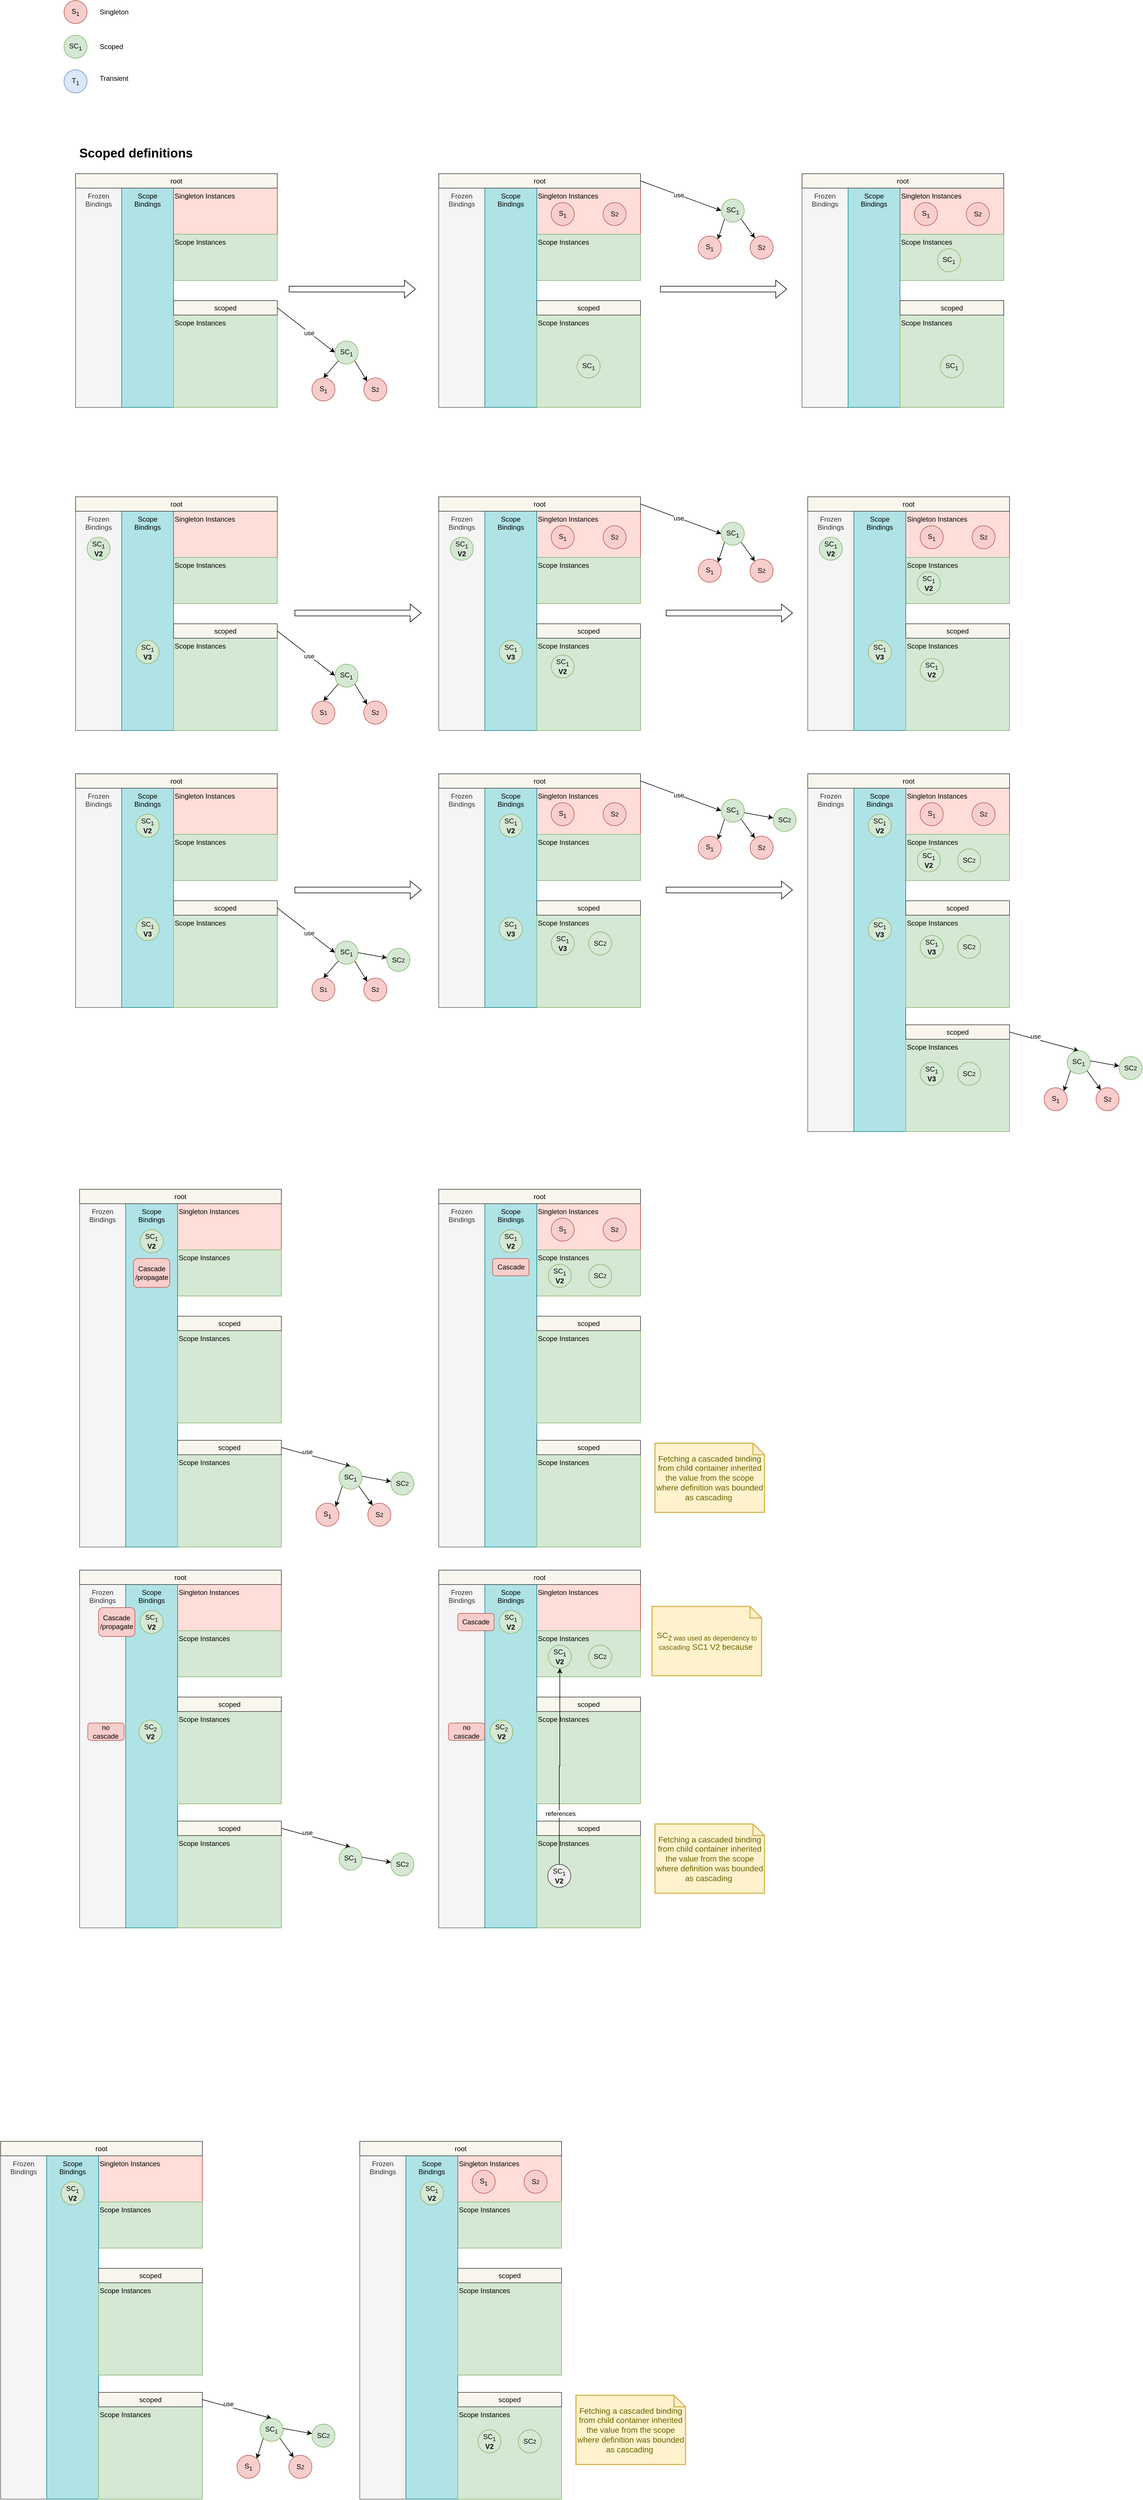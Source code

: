 <mxfile version="26.0.16">
  <diagram name="Page-1" id="YPXFSuwNPzf1_yx0lm3a">
    <mxGraphModel dx="2896" dy="792" grid="1" gridSize="10" guides="1" tooltips="1" connect="1" arrows="1" fold="1" page="1" pageScale="1" pageWidth="827" pageHeight="1169" math="0" shadow="0">
      <root>
        <mxCell id="0" />
        <mxCell id="1" parent="0" />
        <mxCell id="I_7ZTdwdvxnPiWMMhnHV-3" value="S&lt;sub&gt;1&lt;/sub&gt;" style="ellipse;whiteSpace=wrap;html=1;aspect=fixed;fillColor=#f8cecc;strokeColor=#b85450;" parent="1" vertex="1">
          <mxGeometry x="-730" y="20" width="40" height="40" as="geometry" />
        </mxCell>
        <mxCell id="I_7ZTdwdvxnPiWMMhnHV-4" value="SC&lt;sub&gt;1&lt;/sub&gt;" style="ellipse;whiteSpace=wrap;html=1;aspect=fixed;fillColor=#d5e8d4;strokeColor=#82b366;align=center;verticalAlign=middle;" parent="1" vertex="1">
          <mxGeometry x="-730" y="80" width="40" height="40" as="geometry" />
        </mxCell>
        <mxCell id="I_7ZTdwdvxnPiWMMhnHV-5" value="T&lt;sub&gt;1&lt;/sub&gt;" style="ellipse;whiteSpace=wrap;html=1;aspect=fixed;fillColor=#dae8fc;strokeColor=#6c8ebf;" parent="1" vertex="1">
          <mxGeometry x="-730" y="140" width="40" height="40" as="geometry" />
        </mxCell>
        <mxCell id="I_7ZTdwdvxnPiWMMhnHV-6" value="Singleton" style="text;html=1;align=left;verticalAlign=middle;whiteSpace=wrap;rounded=0;" parent="1" vertex="1">
          <mxGeometry x="-670" y="25" width="60" height="30" as="geometry" />
        </mxCell>
        <mxCell id="I_7ZTdwdvxnPiWMMhnHV-7" value="Scoped" style="text;html=1;align=left;verticalAlign=middle;whiteSpace=wrap;rounded=0;" parent="1" vertex="1">
          <mxGeometry x="-670" y="85" width="60" height="30" as="geometry" />
        </mxCell>
        <mxCell id="I_7ZTdwdvxnPiWMMhnHV-8" value="Transient" style="text;html=1;align=left;verticalAlign=middle;whiteSpace=wrap;rounded=0;" parent="1" vertex="1">
          <mxGeometry x="-670" y="140" width="60" height="30" as="geometry" />
        </mxCell>
        <mxCell id="I_7ZTdwdvxnPiWMMhnHV-20" value="" style="group" parent="1" vertex="1" connectable="0">
          <mxGeometry x="-710" y="320" width="350" height="405" as="geometry" />
        </mxCell>
        <mxCell id="I_7ZTdwdvxnPiWMMhnHV-1" value="Singleton Instances" style="rounded=0;whiteSpace=wrap;html=1;fillColor=#FFDDD9;strokeColor=#ae4132;align=left;verticalAlign=top;" parent="I_7ZTdwdvxnPiWMMhnHV-20" vertex="1">
          <mxGeometry x="170" y="25" width="180" height="80" as="geometry" />
        </mxCell>
        <mxCell id="I_7ZTdwdvxnPiWMMhnHV-2" value="Scope Instances" style="rounded=0;whiteSpace=wrap;html=1;fillColor=#d5e8d4;strokeColor=#82b366;glass=0;shadow=0;align=left;verticalAlign=top;" parent="I_7ZTdwdvxnPiWMMhnHV-20" vertex="1">
          <mxGeometry x="170" y="105" width="180" height="80" as="geometry" />
        </mxCell>
        <mxCell id="I_7ZTdwdvxnPiWMMhnHV-9" value="Frozen&lt;div&gt;Bindings&lt;/div&gt;" style="rounded=0;whiteSpace=wrap;html=1;fillColor=#f5f5f5;strokeColor=#666666;verticalAlign=top;fontColor=#333333;" parent="I_7ZTdwdvxnPiWMMhnHV-20" vertex="1">
          <mxGeometry y="25" width="80" height="380" as="geometry" />
        </mxCell>
        <mxCell id="I_7ZTdwdvxnPiWMMhnHV-11" value="Scope&lt;div&gt;Bindings&lt;/div&gt;" style="rounded=0;whiteSpace=wrap;html=1;fillColor=#b0e3e6;strokeColor=#0e8088;verticalAlign=top;" parent="I_7ZTdwdvxnPiWMMhnHV-20" vertex="1">
          <mxGeometry x="80" y="25" width="90" height="380" as="geometry" />
        </mxCell>
        <mxCell id="I_7ZTdwdvxnPiWMMhnHV-13" value="Scope Instances" style="rounded=0;whiteSpace=wrap;html=1;fillColor=#d5e8d4;strokeColor=#82b366;glass=0;shadow=0;align=left;verticalAlign=top;" parent="I_7ZTdwdvxnPiWMMhnHV-20" vertex="1">
          <mxGeometry x="170" y="245" width="180" height="160" as="geometry" />
        </mxCell>
        <mxCell id="I_7ZTdwdvxnPiWMMhnHV-18" value="root" style="rounded=0;whiteSpace=wrap;html=1;fillColor=#f9f7ed;strokeColor=#36393d;gradientDirection=north;" parent="I_7ZTdwdvxnPiWMMhnHV-20" vertex="1">
          <mxGeometry width="350" height="25" as="geometry" />
        </mxCell>
        <mxCell id="I_7ZTdwdvxnPiWMMhnHV-19" value="scoped" style="rounded=0;whiteSpace=wrap;html=1;fillColor=#f9f7ed;strokeColor=#36393d;" parent="I_7ZTdwdvxnPiWMMhnHV-20" vertex="1">
          <mxGeometry x="170" y="220" width="180" height="25" as="geometry" />
        </mxCell>
        <mxCell id="I_7ZTdwdvxnPiWMMhnHV-26" style="rounded=0;orthogonalLoop=1;jettySize=auto;html=1;exitX=0;exitY=1;exitDx=0;exitDy=0;entryX=0.5;entryY=0;entryDx=0;entryDy=0;" parent="1" source="I_7ZTdwdvxnPiWMMhnHV-21" target="I_7ZTdwdvxnPiWMMhnHV-24" edge="1">
          <mxGeometry relative="1" as="geometry" />
        </mxCell>
        <mxCell id="I_7ZTdwdvxnPiWMMhnHV-27" style="rounded=0;orthogonalLoop=1;jettySize=auto;html=1;exitX=1;exitY=1;exitDx=0;exitDy=0;entryX=0;entryY=0;entryDx=0;entryDy=0;" parent="1" source="I_7ZTdwdvxnPiWMMhnHV-21" target="I_7ZTdwdvxnPiWMMhnHV-25" edge="1">
          <mxGeometry relative="1" as="geometry" />
        </mxCell>
        <mxCell id="I_7ZTdwdvxnPiWMMhnHV-21" value="SC&lt;sub&gt;1&lt;/sub&gt;" style="ellipse;whiteSpace=wrap;html=1;aspect=fixed;fillColor=#d5e8d4;strokeColor=#82b366;align=center;verticalAlign=middle;" parent="1" vertex="1">
          <mxGeometry x="-260" y="610" width="40" height="40" as="geometry" />
        </mxCell>
        <mxCell id="I_7ZTdwdvxnPiWMMhnHV-24" value="S&lt;sub&gt;1&lt;/sub&gt;" style="ellipse;whiteSpace=wrap;html=1;aspect=fixed;fillColor=#f8cecc;strokeColor=#b85450;" parent="1" vertex="1">
          <mxGeometry x="-300" y="674" width="40" height="40" as="geometry" />
        </mxCell>
        <mxCell id="I_7ZTdwdvxnPiWMMhnHV-25" value="S&lt;span style=&quot;font-size: 10px;&quot;&gt;2&lt;/span&gt;" style="ellipse;whiteSpace=wrap;html=1;aspect=fixed;fillColor=#f8cecc;strokeColor=#b85450;" parent="1" vertex="1">
          <mxGeometry x="-210" y="674" width="40" height="40" as="geometry" />
        </mxCell>
        <mxCell id="I_7ZTdwdvxnPiWMMhnHV-28" value="" style="endArrow=classic;html=1;rounded=0;exitX=1;exitY=0.5;exitDx=0;exitDy=0;entryX=0;entryY=0.5;entryDx=0;entryDy=0;" parent="1" source="I_7ZTdwdvxnPiWMMhnHV-19" target="I_7ZTdwdvxnPiWMMhnHV-21" edge="1">
          <mxGeometry width="50" height="50" relative="1" as="geometry">
            <mxPoint x="-310" y="540" as="sourcePoint" />
            <mxPoint x="-260" y="490" as="targetPoint" />
          </mxGeometry>
        </mxCell>
        <mxCell id="I_7ZTdwdvxnPiWMMhnHV-61" value="use" style="edgeLabel;html=1;align=center;verticalAlign=middle;resizable=0;points=[];" parent="I_7ZTdwdvxnPiWMMhnHV-28" vertex="1" connectable="0">
          <mxGeometry x="0.088" relative="1" as="geometry">
            <mxPoint y="1" as="offset" />
          </mxGeometry>
        </mxCell>
        <mxCell id="I_7ZTdwdvxnPiWMMhnHV-29" value="" style="group" parent="1" vertex="1" connectable="0">
          <mxGeometry x="-80" y="320" width="350" height="405" as="geometry" />
        </mxCell>
        <mxCell id="I_7ZTdwdvxnPiWMMhnHV-30" value="Singleton Instances" style="rounded=0;whiteSpace=wrap;html=1;fillColor=#FFDDD9;strokeColor=#ae4132;align=left;verticalAlign=top;" parent="I_7ZTdwdvxnPiWMMhnHV-29" vertex="1">
          <mxGeometry x="170" y="25" width="180" height="80" as="geometry" />
        </mxCell>
        <mxCell id="I_7ZTdwdvxnPiWMMhnHV-31" value="Scope Instances" style="rounded=0;whiteSpace=wrap;html=1;fillColor=#d5e8d4;strokeColor=#82b366;glass=0;shadow=0;align=left;verticalAlign=top;" parent="I_7ZTdwdvxnPiWMMhnHV-29" vertex="1">
          <mxGeometry x="170" y="105" width="180" height="80" as="geometry" />
        </mxCell>
        <mxCell id="I_7ZTdwdvxnPiWMMhnHV-32" value="Frozen&lt;div&gt;Bindings&lt;/div&gt;" style="rounded=0;whiteSpace=wrap;html=1;fillColor=#f5f5f5;strokeColor=#666666;verticalAlign=top;fontColor=#333333;" parent="I_7ZTdwdvxnPiWMMhnHV-29" vertex="1">
          <mxGeometry y="25" width="80" height="380" as="geometry" />
        </mxCell>
        <mxCell id="I_7ZTdwdvxnPiWMMhnHV-33" value="Scope&lt;div&gt;Bindings&lt;/div&gt;" style="rounded=0;whiteSpace=wrap;html=1;fillColor=#b0e3e6;strokeColor=#0e8088;verticalAlign=top;" parent="I_7ZTdwdvxnPiWMMhnHV-29" vertex="1">
          <mxGeometry x="80" y="25" width="90" height="380" as="geometry" />
        </mxCell>
        <mxCell id="I_7ZTdwdvxnPiWMMhnHV-34" value="Scope Instances" style="rounded=0;whiteSpace=wrap;html=1;fillColor=#d5e8d4;strokeColor=#82b366;glass=0;shadow=0;align=left;verticalAlign=top;" parent="I_7ZTdwdvxnPiWMMhnHV-29" vertex="1">
          <mxGeometry x="170" y="245" width="180" height="160" as="geometry" />
        </mxCell>
        <mxCell id="I_7ZTdwdvxnPiWMMhnHV-35" value="root" style="rounded=0;whiteSpace=wrap;html=1;fillColor=#f9f7ed;strokeColor=#36393d;gradientDirection=north;" parent="I_7ZTdwdvxnPiWMMhnHV-29" vertex="1">
          <mxGeometry width="350" height="25" as="geometry" />
        </mxCell>
        <mxCell id="I_7ZTdwdvxnPiWMMhnHV-36" value="scoped" style="rounded=0;whiteSpace=wrap;html=1;fillColor=#f9f7ed;strokeColor=#36393d;" parent="I_7ZTdwdvxnPiWMMhnHV-29" vertex="1">
          <mxGeometry x="170" y="220" width="180" height="25" as="geometry" />
        </mxCell>
        <mxCell id="I_7ZTdwdvxnPiWMMhnHV-37" value="SC&lt;sub&gt;1&lt;/sub&gt;" style="ellipse;whiteSpace=wrap;html=1;aspect=fixed;fillColor=#d5e8d4;strokeColor=#82b366;align=center;verticalAlign=middle;" parent="I_7ZTdwdvxnPiWMMhnHV-29" vertex="1">
          <mxGeometry x="240" y="314" width="40" height="40" as="geometry" />
        </mxCell>
        <mxCell id="I_7ZTdwdvxnPiWMMhnHV-38" value="S&lt;sub&gt;1&lt;/sub&gt;" style="ellipse;whiteSpace=wrap;html=1;aspect=fixed;fillColor=#f8cecc;strokeColor=#b85450;" parent="I_7ZTdwdvxnPiWMMhnHV-29" vertex="1">
          <mxGeometry x="195" y="50" width="40" height="40" as="geometry" />
        </mxCell>
        <mxCell id="I_7ZTdwdvxnPiWMMhnHV-39" value="S&lt;span style=&quot;font-size: 10px;&quot;&gt;2&lt;/span&gt;" style="ellipse;whiteSpace=wrap;html=1;aspect=fixed;fillColor=#f8cecc;strokeColor=#b85450;" parent="I_7ZTdwdvxnPiWMMhnHV-29" vertex="1">
          <mxGeometry x="285" y="50" width="40" height="40" as="geometry" />
        </mxCell>
        <mxCell id="I_7ZTdwdvxnPiWMMhnHV-44" style="rounded=0;orthogonalLoop=1;jettySize=auto;html=1;exitX=0;exitY=1;exitDx=0;exitDy=0;entryX=1;entryY=0;entryDx=0;entryDy=0;" parent="1" source="I_7ZTdwdvxnPiWMMhnHV-40" target="I_7ZTdwdvxnPiWMMhnHV-41" edge="1">
          <mxGeometry relative="1" as="geometry" />
        </mxCell>
        <mxCell id="I_7ZTdwdvxnPiWMMhnHV-45" style="rounded=0;orthogonalLoop=1;jettySize=auto;html=1;exitX=1;exitY=1;exitDx=0;exitDy=0;" parent="1" source="I_7ZTdwdvxnPiWMMhnHV-40" target="I_7ZTdwdvxnPiWMMhnHV-42" edge="1">
          <mxGeometry relative="1" as="geometry" />
        </mxCell>
        <mxCell id="I_7ZTdwdvxnPiWMMhnHV-40" value="SC&lt;sub&gt;1&lt;/sub&gt;" style="ellipse;whiteSpace=wrap;html=1;aspect=fixed;fillColor=#d5e8d4;strokeColor=#82b366;align=center;verticalAlign=middle;" parent="1" vertex="1">
          <mxGeometry x="410" y="364" width="40" height="40" as="geometry" />
        </mxCell>
        <mxCell id="I_7ZTdwdvxnPiWMMhnHV-41" value="S&lt;sub&gt;1&lt;/sub&gt;" style="ellipse;whiteSpace=wrap;html=1;aspect=fixed;fillColor=#f8cecc;strokeColor=#b85450;" parent="1" vertex="1">
          <mxGeometry x="370" y="428" width="40" height="40" as="geometry" />
        </mxCell>
        <mxCell id="I_7ZTdwdvxnPiWMMhnHV-42" value="S&lt;span style=&quot;font-size: 10px;&quot;&gt;2&lt;/span&gt;" style="ellipse;whiteSpace=wrap;html=1;aspect=fixed;fillColor=#f8cecc;strokeColor=#b85450;" parent="1" vertex="1">
          <mxGeometry x="460" y="428" width="40" height="40" as="geometry" />
        </mxCell>
        <mxCell id="I_7ZTdwdvxnPiWMMhnHV-43" value="" style="endArrow=classic;html=1;rounded=0;entryX=0;entryY=0.5;entryDx=0;entryDy=0;exitX=1;exitY=0.5;exitDx=0;exitDy=0;" parent="1" source="I_7ZTdwdvxnPiWMMhnHV-35" target="I_7ZTdwdvxnPiWMMhnHV-40" edge="1">
          <mxGeometry width="50" height="50" relative="1" as="geometry">
            <mxPoint x="280" y="264" as="sourcePoint" />
            <mxPoint x="340" y="234" as="targetPoint" />
          </mxGeometry>
        </mxCell>
        <mxCell id="I_7ZTdwdvxnPiWMMhnHV-62" value="use" style="edgeLabel;html=1;align=center;verticalAlign=middle;resizable=0;points=[];" parent="I_7ZTdwdvxnPiWMMhnHV-43" vertex="1" connectable="0">
          <mxGeometry x="-0.06" relative="1" as="geometry">
            <mxPoint as="offset" />
          </mxGeometry>
        </mxCell>
        <mxCell id="I_7ZTdwdvxnPiWMMhnHV-46" value="" style="group" parent="1" vertex="1" connectable="0">
          <mxGeometry x="550" y="320" width="350" height="405" as="geometry" />
        </mxCell>
        <mxCell id="I_7ZTdwdvxnPiWMMhnHV-47" value="Singleton Instances" style="rounded=0;whiteSpace=wrap;html=1;fillColor=#FFDDD9;strokeColor=#ae4132;align=left;verticalAlign=top;" parent="I_7ZTdwdvxnPiWMMhnHV-46" vertex="1">
          <mxGeometry x="170" y="25" width="180" height="80" as="geometry" />
        </mxCell>
        <mxCell id="I_7ZTdwdvxnPiWMMhnHV-48" value="Scope Instances" style="rounded=0;whiteSpace=wrap;html=1;fillColor=#d5e8d4;strokeColor=#82b366;glass=0;shadow=0;align=left;verticalAlign=top;" parent="I_7ZTdwdvxnPiWMMhnHV-46" vertex="1">
          <mxGeometry x="170" y="105" width="180" height="80" as="geometry" />
        </mxCell>
        <mxCell id="I_7ZTdwdvxnPiWMMhnHV-49" value="Frozen&lt;div&gt;Bindings&lt;/div&gt;" style="rounded=0;whiteSpace=wrap;html=1;fillColor=#f5f5f5;strokeColor=#666666;verticalAlign=top;fontColor=#333333;" parent="I_7ZTdwdvxnPiWMMhnHV-46" vertex="1">
          <mxGeometry y="25" width="80" height="380" as="geometry" />
        </mxCell>
        <mxCell id="I_7ZTdwdvxnPiWMMhnHV-50" value="Scope&lt;div&gt;Bindings&lt;/div&gt;" style="rounded=0;whiteSpace=wrap;html=1;fillColor=#b0e3e6;strokeColor=#0e8088;verticalAlign=top;" parent="I_7ZTdwdvxnPiWMMhnHV-46" vertex="1">
          <mxGeometry x="80" y="25" width="90" height="380" as="geometry" />
        </mxCell>
        <mxCell id="I_7ZTdwdvxnPiWMMhnHV-51" value="Scope Instances" style="rounded=0;whiteSpace=wrap;html=1;fillColor=#d5e8d4;strokeColor=#82b366;glass=0;shadow=0;align=left;verticalAlign=top;" parent="I_7ZTdwdvxnPiWMMhnHV-46" vertex="1">
          <mxGeometry x="170" y="245" width="180" height="160" as="geometry" />
        </mxCell>
        <mxCell id="I_7ZTdwdvxnPiWMMhnHV-52" value="root" style="rounded=0;whiteSpace=wrap;html=1;fillColor=#f9f7ed;strokeColor=#36393d;gradientDirection=north;" parent="I_7ZTdwdvxnPiWMMhnHV-46" vertex="1">
          <mxGeometry width="350" height="25" as="geometry" />
        </mxCell>
        <mxCell id="I_7ZTdwdvxnPiWMMhnHV-53" value="scoped" style="rounded=0;whiteSpace=wrap;html=1;fillColor=#f9f7ed;strokeColor=#36393d;" parent="I_7ZTdwdvxnPiWMMhnHV-46" vertex="1">
          <mxGeometry x="170" y="220" width="180" height="25" as="geometry" />
        </mxCell>
        <mxCell id="I_7ZTdwdvxnPiWMMhnHV-54" value="SC&lt;sub&gt;1&lt;/sub&gt;" style="ellipse;whiteSpace=wrap;html=1;aspect=fixed;fillColor=#d5e8d4;strokeColor=#82b366;align=center;verticalAlign=middle;" parent="I_7ZTdwdvxnPiWMMhnHV-46" vertex="1">
          <mxGeometry x="240" y="314" width="40" height="40" as="geometry" />
        </mxCell>
        <mxCell id="I_7ZTdwdvxnPiWMMhnHV-55" value="S&lt;sub&gt;1&lt;/sub&gt;" style="ellipse;whiteSpace=wrap;html=1;aspect=fixed;fillColor=#f8cecc;strokeColor=#b85450;" parent="I_7ZTdwdvxnPiWMMhnHV-46" vertex="1">
          <mxGeometry x="195" y="50" width="40" height="40" as="geometry" />
        </mxCell>
        <mxCell id="I_7ZTdwdvxnPiWMMhnHV-56" value="S&lt;span style=&quot;font-size: 10px;&quot;&gt;2&lt;/span&gt;" style="ellipse;whiteSpace=wrap;html=1;aspect=fixed;fillColor=#f8cecc;strokeColor=#b85450;" parent="I_7ZTdwdvxnPiWMMhnHV-46" vertex="1">
          <mxGeometry x="285" y="50" width="40" height="40" as="geometry" />
        </mxCell>
        <mxCell id="I_7ZTdwdvxnPiWMMhnHV-57" value="SC&lt;sub&gt;1&lt;/sub&gt;" style="ellipse;whiteSpace=wrap;html=1;aspect=fixed;fillColor=#d5e8d4;strokeColor=#82b366;align=center;verticalAlign=middle;" parent="I_7ZTdwdvxnPiWMMhnHV-46" vertex="1">
          <mxGeometry x="235" y="130" width="40" height="40" as="geometry" />
        </mxCell>
        <mxCell id="I_7ZTdwdvxnPiWMMhnHV-59" value="Scoped definitions" style="text;html=1;align=center;verticalAlign=middle;whiteSpace=wrap;rounded=0;fontSize=22;fontStyle=1" parent="1" vertex="1">
          <mxGeometry x="-750" y="270" width="290" height="30" as="geometry" />
        </mxCell>
        <mxCell id="I_7ZTdwdvxnPiWMMhnHV-64" value="" style="group" parent="1" vertex="1" connectable="0">
          <mxGeometry x="-710" y="880" width="350" height="405" as="geometry" />
        </mxCell>
        <mxCell id="I_7ZTdwdvxnPiWMMhnHV-65" value="Singleton Instances" style="rounded=0;whiteSpace=wrap;html=1;fillColor=#FFDDD9;strokeColor=#ae4132;align=left;verticalAlign=top;" parent="I_7ZTdwdvxnPiWMMhnHV-64" vertex="1">
          <mxGeometry x="170" y="25" width="180" height="80" as="geometry" />
        </mxCell>
        <mxCell id="I_7ZTdwdvxnPiWMMhnHV-66" value="Scope Instances" style="rounded=0;whiteSpace=wrap;html=1;fillColor=#d5e8d4;strokeColor=#82b366;glass=0;shadow=0;align=left;verticalAlign=top;" parent="I_7ZTdwdvxnPiWMMhnHV-64" vertex="1">
          <mxGeometry x="170" y="105" width="180" height="80" as="geometry" />
        </mxCell>
        <mxCell id="I_7ZTdwdvxnPiWMMhnHV-67" value="Frozen&lt;div&gt;Bindings&lt;/div&gt;" style="rounded=0;whiteSpace=wrap;html=1;fillColor=#f5f5f5;strokeColor=#666666;verticalAlign=top;fontColor=#333333;" parent="I_7ZTdwdvxnPiWMMhnHV-64" vertex="1">
          <mxGeometry y="25" width="80" height="380" as="geometry" />
        </mxCell>
        <mxCell id="I_7ZTdwdvxnPiWMMhnHV-68" value="Scope&lt;div&gt;Bindings&lt;/div&gt;" style="rounded=0;whiteSpace=wrap;html=1;fillColor=#b0e3e6;strokeColor=#0e8088;verticalAlign=top;" parent="I_7ZTdwdvxnPiWMMhnHV-64" vertex="1">
          <mxGeometry x="80" y="25" width="90" height="380" as="geometry" />
        </mxCell>
        <mxCell id="I_7ZTdwdvxnPiWMMhnHV-69" value="Scope Instances" style="rounded=0;whiteSpace=wrap;html=1;fillColor=#d5e8d4;strokeColor=#82b366;glass=0;shadow=0;align=left;verticalAlign=top;" parent="I_7ZTdwdvxnPiWMMhnHV-64" vertex="1">
          <mxGeometry x="170" y="245" width="180" height="160" as="geometry" />
        </mxCell>
        <mxCell id="I_7ZTdwdvxnPiWMMhnHV-70" value="root" style="rounded=0;whiteSpace=wrap;html=1;fillColor=#f9f7ed;strokeColor=#36393d;gradientDirection=north;" parent="I_7ZTdwdvxnPiWMMhnHV-64" vertex="1">
          <mxGeometry width="350" height="25" as="geometry" />
        </mxCell>
        <mxCell id="I_7ZTdwdvxnPiWMMhnHV-71" value="scoped" style="rounded=0;whiteSpace=wrap;html=1;fillColor=#f9f7ed;strokeColor=#36393d;" parent="I_7ZTdwdvxnPiWMMhnHV-64" vertex="1">
          <mxGeometry x="170" y="220" width="180" height="25" as="geometry" />
        </mxCell>
        <mxCell id="I_7ZTdwdvxnPiWMMhnHV-109" value="SC&lt;sub&gt;1 &lt;/sub&gt;&lt;b style=&quot;&quot;&gt;V2&lt;/b&gt;" style="ellipse;whiteSpace=wrap;html=1;aspect=fixed;fillColor=#d5e8d4;strokeColor=#82b366;align=center;verticalAlign=middle;shadow=0;gradientColor=none;labelBackgroundColor=none;labelBorderColor=none;textShadow=0;" parent="I_7ZTdwdvxnPiWMMhnHV-64" vertex="1">
          <mxGeometry x="20" y="70" width="40" height="40" as="geometry" />
        </mxCell>
        <mxCell id="I_7ZTdwdvxnPiWMMhnHV-113" value="SC&lt;sub&gt;1 &lt;/sub&gt;&lt;b style=&quot;&quot;&gt;V3&lt;/b&gt;" style="ellipse;whiteSpace=wrap;html=1;aspect=fixed;fillColor=#d5e8d4;strokeColor=#82b366;align=center;verticalAlign=middle;shadow=0;gradientColor=none;labelBackgroundColor=none;labelBorderColor=none;textShadow=0;" parent="I_7ZTdwdvxnPiWMMhnHV-64" vertex="1">
          <mxGeometry x="105" y="249" width="40" height="40" as="geometry" />
        </mxCell>
        <mxCell id="I_7ZTdwdvxnPiWMMhnHV-72" style="rounded=0;orthogonalLoop=1;jettySize=auto;html=1;exitX=0;exitY=1;exitDx=0;exitDy=0;entryX=0.5;entryY=0;entryDx=0;entryDy=0;" parent="1" source="I_7ZTdwdvxnPiWMMhnHV-74" target="I_7ZTdwdvxnPiWMMhnHV-75" edge="1">
          <mxGeometry relative="1" as="geometry" />
        </mxCell>
        <mxCell id="I_7ZTdwdvxnPiWMMhnHV-73" style="rounded=0;orthogonalLoop=1;jettySize=auto;html=1;exitX=1;exitY=1;exitDx=0;exitDy=0;entryX=0;entryY=0;entryDx=0;entryDy=0;" parent="1" source="I_7ZTdwdvxnPiWMMhnHV-74" target="I_7ZTdwdvxnPiWMMhnHV-76" edge="1">
          <mxGeometry relative="1" as="geometry" />
        </mxCell>
        <mxCell id="I_7ZTdwdvxnPiWMMhnHV-74" value="SC&lt;sub&gt;1&lt;/sub&gt;" style="ellipse;whiteSpace=wrap;html=1;aspect=fixed;fillColor=#d5e8d4;strokeColor=#82b366;align=center;verticalAlign=middle;" parent="1" vertex="1">
          <mxGeometry x="-260" y="1170" width="40" height="40" as="geometry" />
        </mxCell>
        <mxCell id="I_7ZTdwdvxnPiWMMhnHV-75" value="S&lt;span style=&quot;font-size: 10px;&quot;&gt;1&lt;/span&gt;" style="ellipse;whiteSpace=wrap;html=1;aspect=fixed;fillColor=#f8cecc;strokeColor=#b85450;" parent="1" vertex="1">
          <mxGeometry x="-300" y="1234" width="40" height="40" as="geometry" />
        </mxCell>
        <mxCell id="I_7ZTdwdvxnPiWMMhnHV-76" value="S&lt;span style=&quot;font-size: 10px;&quot;&gt;2&lt;/span&gt;" style="ellipse;whiteSpace=wrap;html=1;aspect=fixed;fillColor=#f8cecc;strokeColor=#b85450;" parent="1" vertex="1">
          <mxGeometry x="-210" y="1234" width="40" height="40" as="geometry" />
        </mxCell>
        <mxCell id="I_7ZTdwdvxnPiWMMhnHV-77" value="" style="endArrow=classic;html=1;rounded=0;exitX=1;exitY=0.5;exitDx=0;exitDy=0;entryX=0;entryY=0.5;entryDx=0;entryDy=0;" parent="1" source="I_7ZTdwdvxnPiWMMhnHV-71" target="I_7ZTdwdvxnPiWMMhnHV-74" edge="1">
          <mxGeometry width="50" height="50" relative="1" as="geometry">
            <mxPoint x="-310" y="1100" as="sourcePoint" />
            <mxPoint x="-260" y="1050" as="targetPoint" />
          </mxGeometry>
        </mxCell>
        <mxCell id="I_7ZTdwdvxnPiWMMhnHV-78" value="use" style="edgeLabel;html=1;align=center;verticalAlign=middle;resizable=0;points=[];" parent="I_7ZTdwdvxnPiWMMhnHV-77" vertex="1" connectable="0">
          <mxGeometry x="0.088" relative="1" as="geometry">
            <mxPoint y="1" as="offset" />
          </mxGeometry>
        </mxCell>
        <mxCell id="I_7ZTdwdvxnPiWMMhnHV-79" value="" style="group" parent="1" vertex="1" connectable="0">
          <mxGeometry x="-80" y="880" width="350" height="405" as="geometry" />
        </mxCell>
        <mxCell id="I_7ZTdwdvxnPiWMMhnHV-80" value="Singleton Instances" style="rounded=0;whiteSpace=wrap;html=1;fillColor=#FFDDD9;strokeColor=#ae4132;align=left;verticalAlign=top;" parent="I_7ZTdwdvxnPiWMMhnHV-79" vertex="1">
          <mxGeometry x="170" y="25" width="180" height="80" as="geometry" />
        </mxCell>
        <mxCell id="I_7ZTdwdvxnPiWMMhnHV-81" value="Scope Instances" style="rounded=0;whiteSpace=wrap;html=1;fillColor=#d5e8d4;strokeColor=#82b366;glass=0;shadow=0;align=left;verticalAlign=top;" parent="I_7ZTdwdvxnPiWMMhnHV-79" vertex="1">
          <mxGeometry x="170" y="105" width="180" height="80" as="geometry" />
        </mxCell>
        <mxCell id="I_7ZTdwdvxnPiWMMhnHV-82" value="Frozen&lt;div&gt;Bindings&lt;/div&gt;" style="rounded=0;whiteSpace=wrap;html=1;fillColor=#f5f5f5;strokeColor=#666666;verticalAlign=top;fontColor=#333333;" parent="I_7ZTdwdvxnPiWMMhnHV-79" vertex="1">
          <mxGeometry y="25" width="80" height="380" as="geometry" />
        </mxCell>
        <mxCell id="I_7ZTdwdvxnPiWMMhnHV-83" value="Scope&lt;div&gt;Bindings&lt;/div&gt;" style="rounded=0;whiteSpace=wrap;html=1;fillColor=#b0e3e6;strokeColor=#0e8088;verticalAlign=top;" parent="I_7ZTdwdvxnPiWMMhnHV-79" vertex="1">
          <mxGeometry x="80" y="25" width="90" height="380" as="geometry" />
        </mxCell>
        <mxCell id="I_7ZTdwdvxnPiWMMhnHV-84" value="Scope Instances" style="rounded=0;whiteSpace=wrap;html=1;fillColor=#d5e8d4;strokeColor=#82b366;glass=0;shadow=0;align=left;verticalAlign=top;" parent="I_7ZTdwdvxnPiWMMhnHV-79" vertex="1">
          <mxGeometry x="170" y="245" width="180" height="160" as="geometry" />
        </mxCell>
        <mxCell id="I_7ZTdwdvxnPiWMMhnHV-85" value="root" style="rounded=0;whiteSpace=wrap;html=1;fillColor=#f9f7ed;strokeColor=#36393d;gradientDirection=north;" parent="I_7ZTdwdvxnPiWMMhnHV-79" vertex="1">
          <mxGeometry width="350" height="25" as="geometry" />
        </mxCell>
        <mxCell id="I_7ZTdwdvxnPiWMMhnHV-86" value="scoped" style="rounded=0;whiteSpace=wrap;html=1;fillColor=#f9f7ed;strokeColor=#36393d;" parent="I_7ZTdwdvxnPiWMMhnHV-79" vertex="1">
          <mxGeometry x="170" y="220" width="180" height="25" as="geometry" />
        </mxCell>
        <mxCell id="I_7ZTdwdvxnPiWMMhnHV-88" value="S&lt;sub&gt;1&lt;/sub&gt;" style="ellipse;whiteSpace=wrap;html=1;aspect=fixed;fillColor=#f8cecc;strokeColor=#b85450;" parent="I_7ZTdwdvxnPiWMMhnHV-79" vertex="1">
          <mxGeometry x="195" y="50" width="40" height="40" as="geometry" />
        </mxCell>
        <mxCell id="I_7ZTdwdvxnPiWMMhnHV-89" value="S&lt;span style=&quot;font-size: 10px;&quot;&gt;2&lt;/span&gt;" style="ellipse;whiteSpace=wrap;html=1;aspect=fixed;fillColor=#f8cecc;strokeColor=#b85450;" parent="I_7ZTdwdvxnPiWMMhnHV-79" vertex="1">
          <mxGeometry x="285" y="50" width="40" height="40" as="geometry" />
        </mxCell>
        <mxCell id="I_7ZTdwdvxnPiWMMhnHV-112" value="SC&lt;sub&gt;1 &lt;/sub&gt;&lt;b style=&quot;&quot;&gt;V2&lt;/b&gt;" style="ellipse;whiteSpace=wrap;html=1;aspect=fixed;fillColor=#d5e8d4;strokeColor=#82b366;align=center;verticalAlign=middle;shadow=0;gradientColor=none;labelBackgroundColor=none;labelBorderColor=none;textShadow=0;" parent="I_7ZTdwdvxnPiWMMhnHV-79" vertex="1">
          <mxGeometry x="195" y="274" width="40" height="40" as="geometry" />
        </mxCell>
        <mxCell id="I_7ZTdwdvxnPiWMMhnHV-120" value="SC&lt;sub&gt;1 &lt;/sub&gt;&lt;b style=&quot;&quot;&gt;V2&lt;/b&gt;" style="ellipse;whiteSpace=wrap;html=1;aspect=fixed;fillColor=#d5e8d4;strokeColor=#82b366;align=center;verticalAlign=middle;shadow=0;gradientColor=none;labelBackgroundColor=none;labelBorderColor=none;textShadow=0;" parent="I_7ZTdwdvxnPiWMMhnHV-79" vertex="1">
          <mxGeometry x="20" y="70" width="40" height="40" as="geometry" />
        </mxCell>
        <mxCell id="I_7ZTdwdvxnPiWMMhnHV-121" value="SC&lt;sub&gt;1 &lt;/sub&gt;&lt;b style=&quot;&quot;&gt;V3&lt;/b&gt;" style="ellipse;whiteSpace=wrap;html=1;aspect=fixed;fillColor=#d5e8d4;strokeColor=#82b366;align=center;verticalAlign=middle;shadow=0;gradientColor=none;labelBackgroundColor=none;labelBorderColor=none;textShadow=0;" parent="I_7ZTdwdvxnPiWMMhnHV-79" vertex="1">
          <mxGeometry x="105" y="249" width="40" height="40" as="geometry" />
        </mxCell>
        <mxCell id="I_7ZTdwdvxnPiWMMhnHV-90" style="rounded=0;orthogonalLoop=1;jettySize=auto;html=1;exitX=0;exitY=1;exitDx=0;exitDy=0;entryX=1;entryY=0;entryDx=0;entryDy=0;" parent="1" source="I_7ZTdwdvxnPiWMMhnHV-92" target="I_7ZTdwdvxnPiWMMhnHV-93" edge="1">
          <mxGeometry relative="1" as="geometry" />
        </mxCell>
        <mxCell id="I_7ZTdwdvxnPiWMMhnHV-91" style="rounded=0;orthogonalLoop=1;jettySize=auto;html=1;exitX=1;exitY=1;exitDx=0;exitDy=0;" parent="1" source="I_7ZTdwdvxnPiWMMhnHV-92" target="I_7ZTdwdvxnPiWMMhnHV-94" edge="1">
          <mxGeometry relative="1" as="geometry" />
        </mxCell>
        <mxCell id="I_7ZTdwdvxnPiWMMhnHV-92" value="SC&lt;sub&gt;1&lt;/sub&gt;" style="ellipse;whiteSpace=wrap;html=1;aspect=fixed;fillColor=#d5e8d4;strokeColor=#82b366;align=center;verticalAlign=middle;" parent="1" vertex="1">
          <mxGeometry x="410" y="924" width="40" height="40" as="geometry" />
        </mxCell>
        <mxCell id="I_7ZTdwdvxnPiWMMhnHV-93" value="S&lt;sub&gt;1&lt;/sub&gt;" style="ellipse;whiteSpace=wrap;html=1;aspect=fixed;fillColor=#f8cecc;strokeColor=#b85450;" parent="1" vertex="1">
          <mxGeometry x="370" y="988" width="40" height="40" as="geometry" />
        </mxCell>
        <mxCell id="I_7ZTdwdvxnPiWMMhnHV-94" value="S&lt;span style=&quot;font-size: 10px;&quot;&gt;2&lt;/span&gt;" style="ellipse;whiteSpace=wrap;html=1;aspect=fixed;fillColor=#f8cecc;strokeColor=#b85450;" parent="1" vertex="1">
          <mxGeometry x="460" y="988" width="40" height="40" as="geometry" />
        </mxCell>
        <mxCell id="I_7ZTdwdvxnPiWMMhnHV-95" value="" style="endArrow=classic;html=1;rounded=0;entryX=0;entryY=0.5;entryDx=0;entryDy=0;exitX=1;exitY=0.5;exitDx=0;exitDy=0;" parent="1" source="I_7ZTdwdvxnPiWMMhnHV-85" target="I_7ZTdwdvxnPiWMMhnHV-92" edge="1">
          <mxGeometry width="50" height="50" relative="1" as="geometry">
            <mxPoint x="280" y="824" as="sourcePoint" />
            <mxPoint x="340" y="794" as="targetPoint" />
          </mxGeometry>
        </mxCell>
        <mxCell id="I_7ZTdwdvxnPiWMMhnHV-96" value="use" style="edgeLabel;html=1;align=center;verticalAlign=middle;resizable=0;points=[];" parent="I_7ZTdwdvxnPiWMMhnHV-95" vertex="1" connectable="0">
          <mxGeometry x="-0.06" relative="1" as="geometry">
            <mxPoint as="offset" />
          </mxGeometry>
        </mxCell>
        <mxCell id="I_7ZTdwdvxnPiWMMhnHV-97" value="" style="group" parent="1" vertex="1" connectable="0">
          <mxGeometry x="560" y="880" width="350" height="405" as="geometry" />
        </mxCell>
        <mxCell id="I_7ZTdwdvxnPiWMMhnHV-98" value="Singleton Instances" style="rounded=0;whiteSpace=wrap;html=1;fillColor=#FFDDD9;strokeColor=#ae4132;align=left;verticalAlign=top;" parent="I_7ZTdwdvxnPiWMMhnHV-97" vertex="1">
          <mxGeometry x="170" y="25" width="180" height="80" as="geometry" />
        </mxCell>
        <mxCell id="I_7ZTdwdvxnPiWMMhnHV-99" value="Scope Instances" style="rounded=0;whiteSpace=wrap;html=1;fillColor=#d5e8d4;strokeColor=#82b366;glass=0;shadow=0;align=left;verticalAlign=top;" parent="I_7ZTdwdvxnPiWMMhnHV-97" vertex="1">
          <mxGeometry x="170" y="105" width="180" height="80" as="geometry" />
        </mxCell>
        <mxCell id="I_7ZTdwdvxnPiWMMhnHV-100" value="Frozen&lt;div&gt;Bindings&lt;/div&gt;" style="rounded=0;whiteSpace=wrap;html=1;fillColor=#f5f5f5;strokeColor=#666666;verticalAlign=top;fontColor=#333333;" parent="I_7ZTdwdvxnPiWMMhnHV-97" vertex="1">
          <mxGeometry y="25" width="80" height="380" as="geometry" />
        </mxCell>
        <mxCell id="I_7ZTdwdvxnPiWMMhnHV-101" value="Scope&lt;div&gt;Bindings&lt;/div&gt;" style="rounded=0;whiteSpace=wrap;html=1;fillColor=#b0e3e6;strokeColor=#0e8088;verticalAlign=top;" parent="I_7ZTdwdvxnPiWMMhnHV-97" vertex="1">
          <mxGeometry x="80" y="25" width="90" height="380" as="geometry" />
        </mxCell>
        <mxCell id="I_7ZTdwdvxnPiWMMhnHV-102" value="Scope Instances" style="rounded=0;whiteSpace=wrap;html=1;fillColor=#d5e8d4;strokeColor=#82b366;glass=0;shadow=0;align=left;verticalAlign=top;" parent="I_7ZTdwdvxnPiWMMhnHV-97" vertex="1">
          <mxGeometry x="170" y="245" width="180" height="160" as="geometry" />
        </mxCell>
        <mxCell id="I_7ZTdwdvxnPiWMMhnHV-103" value="root" style="rounded=0;whiteSpace=wrap;html=1;fillColor=#f9f7ed;strokeColor=#36393d;gradientDirection=north;" parent="I_7ZTdwdvxnPiWMMhnHV-97" vertex="1">
          <mxGeometry width="350" height="25" as="geometry" />
        </mxCell>
        <mxCell id="I_7ZTdwdvxnPiWMMhnHV-104" value="scoped" style="rounded=0;whiteSpace=wrap;html=1;fillColor=#f9f7ed;strokeColor=#36393d;" parent="I_7ZTdwdvxnPiWMMhnHV-97" vertex="1">
          <mxGeometry x="170" y="220" width="180" height="25" as="geometry" />
        </mxCell>
        <mxCell id="I_7ZTdwdvxnPiWMMhnHV-106" value="S&lt;sub&gt;1&lt;/sub&gt;" style="ellipse;whiteSpace=wrap;html=1;aspect=fixed;fillColor=#f8cecc;strokeColor=#b85450;" parent="I_7ZTdwdvxnPiWMMhnHV-97" vertex="1">
          <mxGeometry x="195" y="50" width="40" height="40" as="geometry" />
        </mxCell>
        <mxCell id="I_7ZTdwdvxnPiWMMhnHV-107" value="S&lt;span style=&quot;font-size: 10px;&quot;&gt;2&lt;/span&gt;" style="ellipse;whiteSpace=wrap;html=1;aspect=fixed;fillColor=#f8cecc;strokeColor=#b85450;" parent="I_7ZTdwdvxnPiWMMhnHV-97" vertex="1">
          <mxGeometry x="285" y="50" width="40" height="40" as="geometry" />
        </mxCell>
        <mxCell id="I_7ZTdwdvxnPiWMMhnHV-114" value="SC&lt;sub&gt;1 &lt;/sub&gt;&lt;b style=&quot;&quot;&gt;V2&lt;/b&gt;" style="ellipse;whiteSpace=wrap;html=1;aspect=fixed;fillColor=#d5e8d4;strokeColor=#82b366;align=center;verticalAlign=middle;shadow=0;gradientColor=none;labelBackgroundColor=none;labelBorderColor=none;textShadow=0;" parent="I_7ZTdwdvxnPiWMMhnHV-97" vertex="1">
          <mxGeometry x="190" y="130" width="40" height="40" as="geometry" />
        </mxCell>
        <mxCell id="I_7ZTdwdvxnPiWMMhnHV-115" value="SC&lt;sub&gt;1 &lt;/sub&gt;&lt;b style=&quot;&quot;&gt;V2&lt;/b&gt;" style="ellipse;whiteSpace=wrap;html=1;aspect=fixed;fillColor=#d5e8d4;strokeColor=#82b366;align=center;verticalAlign=middle;shadow=0;gradientColor=none;labelBackgroundColor=none;labelBorderColor=none;textShadow=0;" parent="I_7ZTdwdvxnPiWMMhnHV-97" vertex="1">
          <mxGeometry x="195" y="280" width="40" height="40" as="geometry" />
        </mxCell>
        <mxCell id="I_7ZTdwdvxnPiWMMhnHV-122" value="SC&lt;sub&gt;1 &lt;/sub&gt;&lt;b style=&quot;&quot;&gt;V2&lt;/b&gt;" style="ellipse;whiteSpace=wrap;html=1;aspect=fixed;fillColor=#d5e8d4;strokeColor=#82b366;align=center;verticalAlign=middle;shadow=0;gradientColor=none;labelBackgroundColor=none;labelBorderColor=none;textShadow=0;" parent="I_7ZTdwdvxnPiWMMhnHV-97" vertex="1">
          <mxGeometry x="20" y="70" width="40" height="40" as="geometry" />
        </mxCell>
        <mxCell id="I_7ZTdwdvxnPiWMMhnHV-123" value="SC&lt;sub&gt;1 &lt;/sub&gt;&lt;b style=&quot;&quot;&gt;V3&lt;/b&gt;" style="ellipse;whiteSpace=wrap;html=1;aspect=fixed;fillColor=#d5e8d4;strokeColor=#82b366;align=center;verticalAlign=middle;shadow=0;gradientColor=none;labelBackgroundColor=none;labelBorderColor=none;textShadow=0;" parent="I_7ZTdwdvxnPiWMMhnHV-97" vertex="1">
          <mxGeometry x="105" y="249" width="40" height="40" as="geometry" />
        </mxCell>
        <mxCell id="I_7ZTdwdvxnPiWMMhnHV-116" value="" style="shape=flexArrow;endArrow=classic;html=1;rounded=0;" parent="1" edge="1">
          <mxGeometry width="50" height="50" relative="1" as="geometry">
            <mxPoint x="-340" y="520" as="sourcePoint" />
            <mxPoint x="-120" y="520" as="targetPoint" />
          </mxGeometry>
        </mxCell>
        <mxCell id="I_7ZTdwdvxnPiWMMhnHV-117" value="" style="shape=flexArrow;endArrow=classic;html=1;rounded=0;" parent="1" edge="1">
          <mxGeometry width="50" height="50" relative="1" as="geometry">
            <mxPoint x="304" y="520" as="sourcePoint" />
            <mxPoint x="524" y="520" as="targetPoint" />
          </mxGeometry>
        </mxCell>
        <mxCell id="I_7ZTdwdvxnPiWMMhnHV-118" value="" style="shape=flexArrow;endArrow=classic;html=1;rounded=0;" parent="1" edge="1">
          <mxGeometry width="50" height="50" relative="1" as="geometry">
            <mxPoint x="-330" y="1081.39" as="sourcePoint" />
            <mxPoint x="-110" y="1081.39" as="targetPoint" />
          </mxGeometry>
        </mxCell>
        <mxCell id="I_7ZTdwdvxnPiWMMhnHV-119" value="" style="shape=flexArrow;endArrow=classic;html=1;rounded=0;" parent="1" edge="1">
          <mxGeometry width="50" height="50" relative="1" as="geometry">
            <mxPoint x="314" y="1081.39" as="sourcePoint" />
            <mxPoint x="534" y="1081.39" as="targetPoint" />
          </mxGeometry>
        </mxCell>
        <mxCell id="I_7ZTdwdvxnPiWMMhnHV-124" value="" style="group" parent="1" vertex="1" connectable="0">
          <mxGeometry x="-710" y="1360" width="350" height="405" as="geometry" />
        </mxCell>
        <mxCell id="I_7ZTdwdvxnPiWMMhnHV-125" value="Singleton Instances" style="rounded=0;whiteSpace=wrap;html=1;fillColor=#FFDDD9;strokeColor=#ae4132;align=left;verticalAlign=top;" parent="I_7ZTdwdvxnPiWMMhnHV-124" vertex="1">
          <mxGeometry x="170" y="25" width="180" height="80" as="geometry" />
        </mxCell>
        <mxCell id="I_7ZTdwdvxnPiWMMhnHV-126" value="Scope Instances" style="rounded=0;whiteSpace=wrap;html=1;fillColor=#d5e8d4;strokeColor=#82b366;glass=0;shadow=0;align=left;verticalAlign=top;" parent="I_7ZTdwdvxnPiWMMhnHV-124" vertex="1">
          <mxGeometry x="170" y="105" width="180" height="80" as="geometry" />
        </mxCell>
        <mxCell id="I_7ZTdwdvxnPiWMMhnHV-127" value="Frozen&lt;div&gt;Bindings&lt;/div&gt;" style="rounded=0;whiteSpace=wrap;html=1;fillColor=#f5f5f5;strokeColor=#666666;verticalAlign=top;fontColor=#333333;" parent="I_7ZTdwdvxnPiWMMhnHV-124" vertex="1">
          <mxGeometry y="25" width="80" height="380" as="geometry" />
        </mxCell>
        <mxCell id="I_7ZTdwdvxnPiWMMhnHV-128" value="Scope&lt;div&gt;Bindings&lt;/div&gt;" style="rounded=0;whiteSpace=wrap;html=1;fillColor=#b0e3e6;strokeColor=#0e8088;verticalAlign=top;" parent="I_7ZTdwdvxnPiWMMhnHV-124" vertex="1">
          <mxGeometry x="80" y="25" width="90" height="380" as="geometry" />
        </mxCell>
        <mxCell id="I_7ZTdwdvxnPiWMMhnHV-129" value="Scope Instances" style="rounded=0;whiteSpace=wrap;html=1;fillColor=#d5e8d4;strokeColor=#82b366;glass=0;shadow=0;align=left;verticalAlign=top;" parent="I_7ZTdwdvxnPiWMMhnHV-124" vertex="1">
          <mxGeometry x="170" y="245" width="180" height="160" as="geometry" />
        </mxCell>
        <mxCell id="I_7ZTdwdvxnPiWMMhnHV-130" value="root" style="rounded=0;whiteSpace=wrap;html=1;fillColor=#f9f7ed;strokeColor=#36393d;gradientDirection=north;" parent="I_7ZTdwdvxnPiWMMhnHV-124" vertex="1">
          <mxGeometry width="350" height="25" as="geometry" />
        </mxCell>
        <mxCell id="I_7ZTdwdvxnPiWMMhnHV-131" value="scoped" style="rounded=0;whiteSpace=wrap;html=1;fillColor=#f9f7ed;strokeColor=#36393d;" parent="I_7ZTdwdvxnPiWMMhnHV-124" vertex="1">
          <mxGeometry x="170" y="220" width="180" height="25" as="geometry" />
        </mxCell>
        <mxCell id="I_7ZTdwdvxnPiWMMhnHV-132" value="SC&lt;sub&gt;1 &lt;/sub&gt;&lt;b style=&quot;&quot;&gt;V2&lt;/b&gt;" style="ellipse;whiteSpace=wrap;html=1;aspect=fixed;fillColor=#d5e8d4;strokeColor=#82b366;align=center;verticalAlign=middle;shadow=0;gradientColor=none;labelBackgroundColor=none;labelBorderColor=none;textShadow=0;" parent="I_7ZTdwdvxnPiWMMhnHV-124" vertex="1">
          <mxGeometry x="105" y="70" width="40" height="40" as="geometry" />
        </mxCell>
        <mxCell id="I_7ZTdwdvxnPiWMMhnHV-133" value="SC&lt;sub&gt;1 &lt;/sub&gt;&lt;b style=&quot;&quot;&gt;V3&lt;/b&gt;" style="ellipse;whiteSpace=wrap;html=1;aspect=fixed;fillColor=#d5e8d4;strokeColor=#82b366;align=center;verticalAlign=middle;shadow=0;gradientColor=none;labelBackgroundColor=none;labelBorderColor=none;textShadow=0;" parent="I_7ZTdwdvxnPiWMMhnHV-124" vertex="1">
          <mxGeometry x="105" y="249" width="40" height="40" as="geometry" />
        </mxCell>
        <mxCell id="I_7ZTdwdvxnPiWMMhnHV-134" style="rounded=0;orthogonalLoop=1;jettySize=auto;html=1;exitX=0;exitY=1;exitDx=0;exitDy=0;entryX=0.5;entryY=0;entryDx=0;entryDy=0;" parent="1" source="I_7ZTdwdvxnPiWMMhnHV-136" target="I_7ZTdwdvxnPiWMMhnHV-137" edge="1">
          <mxGeometry relative="1" as="geometry" />
        </mxCell>
        <mxCell id="I_7ZTdwdvxnPiWMMhnHV-135" style="rounded=0;orthogonalLoop=1;jettySize=auto;html=1;exitX=1;exitY=1;exitDx=0;exitDy=0;entryX=0;entryY=0;entryDx=0;entryDy=0;" parent="1" source="I_7ZTdwdvxnPiWMMhnHV-136" target="I_7ZTdwdvxnPiWMMhnHV-138" edge="1">
          <mxGeometry relative="1" as="geometry" />
        </mxCell>
        <mxCell id="I_7ZTdwdvxnPiWMMhnHV-189" style="rounded=0;orthogonalLoop=1;jettySize=auto;html=1;exitX=1;exitY=0.5;exitDx=0;exitDy=0;" parent="1" source="I_7ZTdwdvxnPiWMMhnHV-136" target="I_7ZTdwdvxnPiWMMhnHV-188" edge="1">
          <mxGeometry relative="1" as="geometry" />
        </mxCell>
        <mxCell id="I_7ZTdwdvxnPiWMMhnHV-136" value="SC&lt;sub&gt;1&lt;/sub&gt;" style="ellipse;whiteSpace=wrap;html=1;aspect=fixed;fillColor=#d5e8d4;strokeColor=#82b366;align=center;verticalAlign=middle;" parent="1" vertex="1">
          <mxGeometry x="-260" y="1650" width="40" height="40" as="geometry" />
        </mxCell>
        <mxCell id="I_7ZTdwdvxnPiWMMhnHV-137" value="S&lt;span style=&quot;font-size: 10px;&quot;&gt;1&lt;/span&gt;" style="ellipse;whiteSpace=wrap;html=1;aspect=fixed;fillColor=#f8cecc;strokeColor=#b85450;" parent="1" vertex="1">
          <mxGeometry x="-300" y="1714" width="40" height="40" as="geometry" />
        </mxCell>
        <mxCell id="I_7ZTdwdvxnPiWMMhnHV-138" value="S&lt;span style=&quot;font-size: 10px;&quot;&gt;2&lt;/span&gt;" style="ellipse;whiteSpace=wrap;html=1;aspect=fixed;fillColor=#f8cecc;strokeColor=#b85450;" parent="1" vertex="1">
          <mxGeometry x="-210" y="1714" width="40" height="40" as="geometry" />
        </mxCell>
        <mxCell id="I_7ZTdwdvxnPiWMMhnHV-139" value="" style="endArrow=classic;html=1;rounded=0;exitX=1;exitY=0.5;exitDx=0;exitDy=0;entryX=0;entryY=0.5;entryDx=0;entryDy=0;" parent="1" source="I_7ZTdwdvxnPiWMMhnHV-131" target="I_7ZTdwdvxnPiWMMhnHV-136" edge="1">
          <mxGeometry width="50" height="50" relative="1" as="geometry">
            <mxPoint x="-310" y="1580" as="sourcePoint" />
            <mxPoint x="-260" y="1530" as="targetPoint" />
          </mxGeometry>
        </mxCell>
        <mxCell id="I_7ZTdwdvxnPiWMMhnHV-140" value="use" style="edgeLabel;html=1;align=center;verticalAlign=middle;resizable=0;points=[];" parent="I_7ZTdwdvxnPiWMMhnHV-139" vertex="1" connectable="0">
          <mxGeometry x="0.088" relative="1" as="geometry">
            <mxPoint y="1" as="offset" />
          </mxGeometry>
        </mxCell>
        <mxCell id="I_7ZTdwdvxnPiWMMhnHV-141" value="" style="group" parent="1" vertex="1" connectable="0">
          <mxGeometry x="-80" y="1360" width="350" height="405" as="geometry" />
        </mxCell>
        <mxCell id="I_7ZTdwdvxnPiWMMhnHV-142" value="Singleton Instances" style="rounded=0;whiteSpace=wrap;html=1;fillColor=#FFDDD9;strokeColor=#ae4132;align=left;verticalAlign=top;" parent="I_7ZTdwdvxnPiWMMhnHV-141" vertex="1">
          <mxGeometry x="170" y="25" width="180" height="80" as="geometry" />
        </mxCell>
        <mxCell id="I_7ZTdwdvxnPiWMMhnHV-143" value="Scope Instances" style="rounded=0;whiteSpace=wrap;html=1;fillColor=#d5e8d4;strokeColor=#82b366;glass=0;shadow=0;align=left;verticalAlign=top;" parent="I_7ZTdwdvxnPiWMMhnHV-141" vertex="1">
          <mxGeometry x="170" y="105" width="180" height="80" as="geometry" />
        </mxCell>
        <mxCell id="I_7ZTdwdvxnPiWMMhnHV-144" value="Frozen&lt;div&gt;Bindings&lt;/div&gt;" style="rounded=0;whiteSpace=wrap;html=1;fillColor=#f5f5f5;strokeColor=#666666;verticalAlign=top;fontColor=#333333;" parent="I_7ZTdwdvxnPiWMMhnHV-141" vertex="1">
          <mxGeometry y="25" width="80" height="380" as="geometry" />
        </mxCell>
        <mxCell id="I_7ZTdwdvxnPiWMMhnHV-145" value="Scope&lt;div&gt;Bindings&lt;/div&gt;" style="rounded=0;whiteSpace=wrap;html=1;fillColor=#b0e3e6;strokeColor=#0e8088;verticalAlign=top;" parent="I_7ZTdwdvxnPiWMMhnHV-141" vertex="1">
          <mxGeometry x="80" y="25" width="90" height="380" as="geometry" />
        </mxCell>
        <mxCell id="I_7ZTdwdvxnPiWMMhnHV-146" value="Scope Instances" style="rounded=0;whiteSpace=wrap;html=1;fillColor=#d5e8d4;strokeColor=#82b366;glass=0;shadow=0;align=left;verticalAlign=top;" parent="I_7ZTdwdvxnPiWMMhnHV-141" vertex="1">
          <mxGeometry x="170" y="245" width="180" height="160" as="geometry" />
        </mxCell>
        <mxCell id="I_7ZTdwdvxnPiWMMhnHV-147" value="root" style="rounded=0;whiteSpace=wrap;html=1;fillColor=#f9f7ed;strokeColor=#36393d;gradientDirection=north;" parent="I_7ZTdwdvxnPiWMMhnHV-141" vertex="1">
          <mxGeometry width="350" height="25" as="geometry" />
        </mxCell>
        <mxCell id="I_7ZTdwdvxnPiWMMhnHV-148" value="scoped" style="rounded=0;whiteSpace=wrap;html=1;fillColor=#f9f7ed;strokeColor=#36393d;" parent="I_7ZTdwdvxnPiWMMhnHV-141" vertex="1">
          <mxGeometry x="170" y="220" width="180" height="25" as="geometry" />
        </mxCell>
        <mxCell id="I_7ZTdwdvxnPiWMMhnHV-149" value="S&lt;sub&gt;1&lt;/sub&gt;" style="ellipse;whiteSpace=wrap;html=1;aspect=fixed;fillColor=#f8cecc;strokeColor=#b85450;" parent="I_7ZTdwdvxnPiWMMhnHV-141" vertex="1">
          <mxGeometry x="195" y="50" width="40" height="40" as="geometry" />
        </mxCell>
        <mxCell id="I_7ZTdwdvxnPiWMMhnHV-150" value="S&lt;span style=&quot;font-size: 10px;&quot;&gt;2&lt;/span&gt;" style="ellipse;whiteSpace=wrap;html=1;aspect=fixed;fillColor=#f8cecc;strokeColor=#b85450;" parent="I_7ZTdwdvxnPiWMMhnHV-141" vertex="1">
          <mxGeometry x="285" y="50" width="40" height="40" as="geometry" />
        </mxCell>
        <mxCell id="I_7ZTdwdvxnPiWMMhnHV-151" value="SC&lt;sub&gt;1 &lt;/sub&gt;&lt;b style=&quot;&quot;&gt;V3&lt;/b&gt;" style="ellipse;whiteSpace=wrap;html=1;aspect=fixed;fillColor=#d5e8d4;strokeColor=#82b366;align=center;verticalAlign=middle;shadow=0;gradientColor=none;labelBackgroundColor=none;labelBorderColor=none;textShadow=0;" parent="I_7ZTdwdvxnPiWMMhnHV-141" vertex="1">
          <mxGeometry x="195" y="274" width="40" height="40" as="geometry" />
        </mxCell>
        <mxCell id="I_7ZTdwdvxnPiWMMhnHV-152" value="SC&lt;sub&gt;1 &lt;/sub&gt;&lt;b style=&quot;&quot;&gt;V2&lt;/b&gt;" style="ellipse;whiteSpace=wrap;html=1;aspect=fixed;fillColor=#d5e8d4;strokeColor=#82b366;align=center;verticalAlign=middle;shadow=0;gradientColor=none;labelBackgroundColor=none;labelBorderColor=none;textShadow=0;" parent="I_7ZTdwdvxnPiWMMhnHV-141" vertex="1">
          <mxGeometry x="105" y="70" width="40" height="40" as="geometry" />
        </mxCell>
        <mxCell id="I_7ZTdwdvxnPiWMMhnHV-153" value="SC&lt;sub&gt;1 &lt;/sub&gt;&lt;b style=&quot;&quot;&gt;V3&lt;/b&gt;" style="ellipse;whiteSpace=wrap;html=1;aspect=fixed;fillColor=#d5e8d4;strokeColor=#82b366;align=center;verticalAlign=middle;shadow=0;gradientColor=none;labelBackgroundColor=none;labelBorderColor=none;textShadow=0;" parent="I_7ZTdwdvxnPiWMMhnHV-141" vertex="1">
          <mxGeometry x="105" y="249" width="40" height="40" as="geometry" />
        </mxCell>
        <mxCell id="I_7ZTdwdvxnPiWMMhnHV-194" value="SC&lt;span style=&quot;font-size: 10px;&quot;&gt;2&lt;/span&gt;" style="ellipse;whiteSpace=wrap;html=1;aspect=fixed;fillColor=#d5e8d4;strokeColor=#82b366;align=center;verticalAlign=middle;" parent="I_7ZTdwdvxnPiWMMhnHV-141" vertex="1">
          <mxGeometry x="260" y="274" width="40" height="40" as="geometry" />
        </mxCell>
        <mxCell id="I_7ZTdwdvxnPiWMMhnHV-154" style="rounded=0;orthogonalLoop=1;jettySize=auto;html=1;exitX=0;exitY=1;exitDx=0;exitDy=0;entryX=1;entryY=0;entryDx=0;entryDy=0;" parent="1" source="I_7ZTdwdvxnPiWMMhnHV-156" target="I_7ZTdwdvxnPiWMMhnHV-157" edge="1">
          <mxGeometry relative="1" as="geometry" />
        </mxCell>
        <mxCell id="I_7ZTdwdvxnPiWMMhnHV-155" style="rounded=0;orthogonalLoop=1;jettySize=auto;html=1;exitX=1;exitY=1;exitDx=0;exitDy=0;" parent="1" source="I_7ZTdwdvxnPiWMMhnHV-156" target="I_7ZTdwdvxnPiWMMhnHV-158" edge="1">
          <mxGeometry relative="1" as="geometry" />
        </mxCell>
        <mxCell id="I_7ZTdwdvxnPiWMMhnHV-156" value="SC&lt;sub&gt;1&lt;/sub&gt;" style="ellipse;whiteSpace=wrap;html=1;aspect=fixed;fillColor=#d5e8d4;strokeColor=#82b366;align=center;verticalAlign=middle;" parent="1" vertex="1">
          <mxGeometry x="410" y="1404" width="40" height="40" as="geometry" />
        </mxCell>
        <mxCell id="I_7ZTdwdvxnPiWMMhnHV-157" value="S&lt;sub&gt;1&lt;/sub&gt;" style="ellipse;whiteSpace=wrap;html=1;aspect=fixed;fillColor=#f8cecc;strokeColor=#b85450;" parent="1" vertex="1">
          <mxGeometry x="370" y="1468" width="40" height="40" as="geometry" />
        </mxCell>
        <mxCell id="I_7ZTdwdvxnPiWMMhnHV-158" value="S&lt;span style=&quot;font-size: 10px;&quot;&gt;2&lt;/span&gt;" style="ellipse;whiteSpace=wrap;html=1;aspect=fixed;fillColor=#f8cecc;strokeColor=#b85450;" parent="1" vertex="1">
          <mxGeometry x="460" y="1468" width="40" height="40" as="geometry" />
        </mxCell>
        <mxCell id="I_7ZTdwdvxnPiWMMhnHV-159" value="" style="endArrow=classic;html=1;rounded=0;entryX=0;entryY=0.5;entryDx=0;entryDy=0;exitX=1;exitY=0.5;exitDx=0;exitDy=0;" parent="1" source="I_7ZTdwdvxnPiWMMhnHV-147" target="I_7ZTdwdvxnPiWMMhnHV-156" edge="1">
          <mxGeometry width="50" height="50" relative="1" as="geometry">
            <mxPoint x="280" y="1304" as="sourcePoint" />
            <mxPoint x="340" y="1274" as="targetPoint" />
          </mxGeometry>
        </mxCell>
        <mxCell id="I_7ZTdwdvxnPiWMMhnHV-160" value="use" style="edgeLabel;html=1;align=center;verticalAlign=middle;resizable=0;points=[];" parent="I_7ZTdwdvxnPiWMMhnHV-159" vertex="1" connectable="0">
          <mxGeometry x="-0.06" relative="1" as="geometry">
            <mxPoint as="offset" />
          </mxGeometry>
        </mxCell>
        <mxCell id="I_7ZTdwdvxnPiWMMhnHV-175" value="" style="shape=flexArrow;endArrow=classic;html=1;rounded=0;" parent="1" edge="1">
          <mxGeometry width="50" height="50" relative="1" as="geometry">
            <mxPoint x="-330" y="1561.39" as="sourcePoint" />
            <mxPoint x="-110" y="1561.39" as="targetPoint" />
          </mxGeometry>
        </mxCell>
        <mxCell id="I_7ZTdwdvxnPiWMMhnHV-176" value="" style="shape=flexArrow;endArrow=classic;html=1;rounded=0;" parent="1" edge="1">
          <mxGeometry width="50" height="50" relative="1" as="geometry">
            <mxPoint x="314" y="1561.39" as="sourcePoint" />
            <mxPoint x="534" y="1561.39" as="targetPoint" />
          </mxGeometry>
        </mxCell>
        <mxCell id="I_7ZTdwdvxnPiWMMhnHV-162" value="Singleton Instances" style="rounded=0;whiteSpace=wrap;html=1;fillColor=#FFDDD9;strokeColor=#ae4132;align=left;verticalAlign=top;" parent="1" vertex="1">
          <mxGeometry x="730" y="1385" width="180" height="80" as="geometry" />
        </mxCell>
        <mxCell id="I_7ZTdwdvxnPiWMMhnHV-163" value="Scope Instances" style="rounded=0;whiteSpace=wrap;html=1;fillColor=#d5e8d4;strokeColor=#82b366;glass=0;shadow=0;align=left;verticalAlign=top;" parent="1" vertex="1">
          <mxGeometry x="730" y="1465" width="180" height="80" as="geometry" />
        </mxCell>
        <mxCell id="I_7ZTdwdvxnPiWMMhnHV-164" value="Frozen&lt;div&gt;Bindings&lt;/div&gt;" style="rounded=0;whiteSpace=wrap;html=1;fillColor=#f5f5f5;strokeColor=#666666;verticalAlign=top;fontColor=#333333;" parent="1" vertex="1">
          <mxGeometry x="560" y="1385" width="80" height="595" as="geometry" />
        </mxCell>
        <mxCell id="I_7ZTdwdvxnPiWMMhnHV-165" value="Scope&lt;div&gt;Bindings&lt;/div&gt;" style="rounded=0;whiteSpace=wrap;html=1;fillColor=#b0e3e6;strokeColor=#0e8088;verticalAlign=top;" parent="1" vertex="1">
          <mxGeometry x="640" y="1385" width="90" height="595" as="geometry" />
        </mxCell>
        <mxCell id="I_7ZTdwdvxnPiWMMhnHV-166" value="Scope Instances" style="rounded=0;whiteSpace=wrap;html=1;fillColor=#d5e8d4;strokeColor=#82b366;glass=0;shadow=0;align=left;verticalAlign=top;" parent="1" vertex="1">
          <mxGeometry x="730" y="1605" width="180" height="160" as="geometry" />
        </mxCell>
        <mxCell id="I_7ZTdwdvxnPiWMMhnHV-167" value="root" style="rounded=0;whiteSpace=wrap;html=1;fillColor=#f9f7ed;strokeColor=#36393d;gradientDirection=north;" parent="1" vertex="1">
          <mxGeometry x="560" y="1360" width="350" height="25" as="geometry" />
        </mxCell>
        <mxCell id="I_7ZTdwdvxnPiWMMhnHV-168" value="scoped" style="rounded=0;whiteSpace=wrap;html=1;fillColor=#f9f7ed;strokeColor=#36393d;" parent="1" vertex="1">
          <mxGeometry x="730" y="1580" width="180" height="25" as="geometry" />
        </mxCell>
        <mxCell id="I_7ZTdwdvxnPiWMMhnHV-169" value="S&lt;sub&gt;1&lt;/sub&gt;" style="ellipse;whiteSpace=wrap;html=1;aspect=fixed;fillColor=#f8cecc;strokeColor=#b85450;" parent="1" vertex="1">
          <mxGeometry x="755" y="1410" width="40" height="40" as="geometry" />
        </mxCell>
        <mxCell id="I_7ZTdwdvxnPiWMMhnHV-170" value="S&lt;span style=&quot;font-size: 10px;&quot;&gt;2&lt;/span&gt;" style="ellipse;whiteSpace=wrap;html=1;aspect=fixed;fillColor=#f8cecc;strokeColor=#b85450;" parent="1" vertex="1">
          <mxGeometry x="845" y="1410" width="40" height="40" as="geometry" />
        </mxCell>
        <mxCell id="I_7ZTdwdvxnPiWMMhnHV-171" value="SC&lt;sub&gt;1 &lt;/sub&gt;&lt;b style=&quot;&quot;&gt;V2&lt;/b&gt;" style="ellipse;whiteSpace=wrap;html=1;aspect=fixed;fillColor=#d5e8d4;strokeColor=#82b366;align=center;verticalAlign=middle;shadow=0;gradientColor=none;labelBackgroundColor=none;labelBorderColor=none;textShadow=0;" parent="1" vertex="1">
          <mxGeometry x="750" y="1490" width="40" height="40" as="geometry" />
        </mxCell>
        <mxCell id="I_7ZTdwdvxnPiWMMhnHV-172" value="SC&lt;sub&gt;1 &lt;/sub&gt;&lt;b style=&quot;&quot;&gt;V3&lt;/b&gt;" style="ellipse;whiteSpace=wrap;html=1;aspect=fixed;fillColor=#d5e8d4;strokeColor=#82b366;align=center;verticalAlign=middle;shadow=0;gradientColor=none;labelBackgroundColor=none;labelBorderColor=none;textShadow=0;" parent="1" vertex="1">
          <mxGeometry x="755" y="1640" width="40" height="40" as="geometry" />
        </mxCell>
        <mxCell id="I_7ZTdwdvxnPiWMMhnHV-173" value="SC&lt;sub&gt;1 &lt;/sub&gt;&lt;b style=&quot;&quot;&gt;V2&lt;/b&gt;" style="ellipse;whiteSpace=wrap;html=1;aspect=fixed;fillColor=#d5e8d4;strokeColor=#82b366;align=center;verticalAlign=middle;shadow=0;gradientColor=none;labelBackgroundColor=none;labelBorderColor=none;textShadow=0;" parent="1" vertex="1">
          <mxGeometry x="665" y="1430" width="40" height="40" as="geometry" />
        </mxCell>
        <mxCell id="I_7ZTdwdvxnPiWMMhnHV-174" value="SC&lt;sub&gt;1 &lt;/sub&gt;&lt;b style=&quot;&quot;&gt;V3&lt;/b&gt;" style="ellipse;whiteSpace=wrap;html=1;aspect=fixed;fillColor=#d5e8d4;strokeColor=#82b366;align=center;verticalAlign=middle;shadow=0;gradientColor=none;labelBackgroundColor=none;labelBorderColor=none;textShadow=0;" parent="1" vertex="1">
          <mxGeometry x="665" y="1610" width="40" height="40" as="geometry" />
        </mxCell>
        <mxCell id="I_7ZTdwdvxnPiWMMhnHV-177" value="Scope Instances" style="rounded=0;whiteSpace=wrap;html=1;fillColor=#d5e8d4;strokeColor=#82b366;glass=0;shadow=0;align=left;verticalAlign=top;" parent="1" vertex="1">
          <mxGeometry x="730" y="1820" width="180" height="160" as="geometry" />
        </mxCell>
        <mxCell id="I_7ZTdwdvxnPiWMMhnHV-185" style="rounded=0;orthogonalLoop=1;jettySize=auto;html=1;exitX=1;exitY=0.5;exitDx=0;exitDy=0;entryX=0.5;entryY=0;entryDx=0;entryDy=0;" parent="1" source="I_7ZTdwdvxnPiWMMhnHV-178" target="I_7ZTdwdvxnPiWMMhnHV-181" edge="1">
          <mxGeometry relative="1" as="geometry" />
        </mxCell>
        <mxCell id="I_7ZTdwdvxnPiWMMhnHV-186" value="use" style="edgeLabel;html=1;align=center;verticalAlign=middle;resizable=0;points=[];" parent="I_7ZTdwdvxnPiWMMhnHV-185" vertex="1" connectable="0">
          <mxGeometry x="-0.287" y="5" relative="1" as="geometry">
            <mxPoint as="offset" />
          </mxGeometry>
        </mxCell>
        <mxCell id="I_7ZTdwdvxnPiWMMhnHV-178" value="scoped" style="rounded=0;whiteSpace=wrap;html=1;fillColor=#f9f7ed;strokeColor=#36393d;" parent="1" vertex="1">
          <mxGeometry x="730" y="1795" width="180" height="25" as="geometry" />
        </mxCell>
        <mxCell id="I_7ZTdwdvxnPiWMMhnHV-179" style="rounded=0;orthogonalLoop=1;jettySize=auto;html=1;exitX=0;exitY=1;exitDx=0;exitDy=0;entryX=1;entryY=0;entryDx=0;entryDy=0;" parent="1" source="I_7ZTdwdvxnPiWMMhnHV-181" target="I_7ZTdwdvxnPiWMMhnHV-182" edge="1">
          <mxGeometry relative="1" as="geometry" />
        </mxCell>
        <mxCell id="I_7ZTdwdvxnPiWMMhnHV-180" style="rounded=0;orthogonalLoop=1;jettySize=auto;html=1;exitX=1;exitY=1;exitDx=0;exitDy=0;" parent="1" source="I_7ZTdwdvxnPiWMMhnHV-181" target="I_7ZTdwdvxnPiWMMhnHV-183" edge="1">
          <mxGeometry relative="1" as="geometry" />
        </mxCell>
        <mxCell id="I_7ZTdwdvxnPiWMMhnHV-181" value="SC&lt;sub&gt;1&lt;/sub&gt;" style="ellipse;whiteSpace=wrap;html=1;aspect=fixed;fillColor=#d5e8d4;strokeColor=#82b366;align=center;verticalAlign=middle;" parent="1" vertex="1">
          <mxGeometry x="1010" y="1840" width="40" height="40" as="geometry" />
        </mxCell>
        <mxCell id="I_7ZTdwdvxnPiWMMhnHV-182" value="S&lt;sub&gt;1&lt;/sub&gt;" style="ellipse;whiteSpace=wrap;html=1;aspect=fixed;fillColor=#f8cecc;strokeColor=#b85450;" parent="1" vertex="1">
          <mxGeometry x="970" y="1904" width="40" height="40" as="geometry" />
        </mxCell>
        <mxCell id="I_7ZTdwdvxnPiWMMhnHV-183" value="S&lt;span style=&quot;font-size: 10px;&quot;&gt;2&lt;/span&gt;" style="ellipse;whiteSpace=wrap;html=1;aspect=fixed;fillColor=#f8cecc;strokeColor=#b85450;" parent="1" vertex="1">
          <mxGeometry x="1060" y="1904" width="40" height="40" as="geometry" />
        </mxCell>
        <mxCell id="I_7ZTdwdvxnPiWMMhnHV-187" value="SC&lt;sub&gt;1 &lt;/sub&gt;&lt;b style=&quot;&quot;&gt;V3&lt;/b&gt;" style="ellipse;whiteSpace=wrap;html=1;aspect=fixed;fillColor=#d5e8d4;strokeColor=#82b366;align=center;verticalAlign=middle;shadow=0;gradientColor=none;labelBackgroundColor=none;labelBorderColor=none;textShadow=0;" parent="1" vertex="1">
          <mxGeometry x="755" y="1860" width="40" height="40" as="geometry" />
        </mxCell>
        <mxCell id="I_7ZTdwdvxnPiWMMhnHV-188" value="SC&lt;span style=&quot;font-size: 10px;&quot;&gt;2&lt;/span&gt;" style="ellipse;whiteSpace=wrap;html=1;aspect=fixed;fillColor=#d5e8d4;strokeColor=#82b366;align=center;verticalAlign=middle;" parent="1" vertex="1">
          <mxGeometry x="-170" y="1662.5" width="40" height="40" as="geometry" />
        </mxCell>
        <mxCell id="I_7ZTdwdvxnPiWMMhnHV-190" style="rounded=0;orthogonalLoop=1;jettySize=auto;html=1;exitX=1;exitY=0.5;exitDx=0;exitDy=0;" parent="1" target="I_7ZTdwdvxnPiWMMhnHV-191" edge="1">
          <mxGeometry relative="1" as="geometry">
            <mxPoint x="450" y="1427.5" as="sourcePoint" />
          </mxGeometry>
        </mxCell>
        <mxCell id="I_7ZTdwdvxnPiWMMhnHV-191" value="SC&lt;span style=&quot;font-size: 10px;&quot;&gt;2&lt;/span&gt;" style="ellipse;whiteSpace=wrap;html=1;aspect=fixed;fillColor=#d5e8d4;strokeColor=#82b366;align=center;verticalAlign=middle;" parent="1" vertex="1">
          <mxGeometry x="500" y="1420" width="40" height="40" as="geometry" />
        </mxCell>
        <mxCell id="I_7ZTdwdvxnPiWMMhnHV-192" style="rounded=0;orthogonalLoop=1;jettySize=auto;html=1;exitX=1;exitY=0.5;exitDx=0;exitDy=0;" parent="1" target="I_7ZTdwdvxnPiWMMhnHV-193" edge="1">
          <mxGeometry relative="1" as="geometry">
            <mxPoint x="1050" y="1857.5" as="sourcePoint" />
          </mxGeometry>
        </mxCell>
        <mxCell id="I_7ZTdwdvxnPiWMMhnHV-193" value="SC&lt;span style=&quot;font-size: 10px;&quot;&gt;2&lt;/span&gt;" style="ellipse;whiteSpace=wrap;html=1;aspect=fixed;fillColor=#d5e8d4;strokeColor=#82b366;align=center;verticalAlign=middle;" parent="1" vertex="1">
          <mxGeometry x="1100" y="1850" width="40" height="40" as="geometry" />
        </mxCell>
        <mxCell id="I_7ZTdwdvxnPiWMMhnHV-195" value="SC&lt;span style=&quot;font-size: 10px;&quot;&gt;2&lt;/span&gt;" style="ellipse;whiteSpace=wrap;html=1;aspect=fixed;fillColor=#d5e8d4;strokeColor=#82b366;align=center;verticalAlign=middle;" parent="1" vertex="1">
          <mxGeometry x="820" y="1640" width="40" height="40" as="geometry" />
        </mxCell>
        <mxCell id="I_7ZTdwdvxnPiWMMhnHV-196" value="SC&lt;span style=&quot;font-size: 10px;&quot;&gt;2&lt;/span&gt;" style="ellipse;whiteSpace=wrap;html=1;aspect=fixed;fillColor=#d5e8d4;strokeColor=#82b366;align=center;verticalAlign=middle;" parent="1" vertex="1">
          <mxGeometry x="820" y="1860" width="40" height="40" as="geometry" />
        </mxCell>
        <mxCell id="I_7ZTdwdvxnPiWMMhnHV-197" value="SC&lt;span style=&quot;font-size: 10px;&quot;&gt;2&lt;/span&gt;" style="ellipse;whiteSpace=wrap;html=1;aspect=fixed;fillColor=#d5e8d4;strokeColor=#82b366;align=center;verticalAlign=middle;" parent="1" vertex="1">
          <mxGeometry x="820" y="1490" width="40" height="40" as="geometry" />
        </mxCell>
        <mxCell id="I_7ZTdwdvxnPiWMMhnHV-198" value="Singleton Instances" style="rounded=0;whiteSpace=wrap;html=1;fillColor=#FFDDD9;strokeColor=#ae4132;align=left;verticalAlign=top;" parent="1" vertex="1">
          <mxGeometry x="-533" y="2105" width="180" height="80" as="geometry" />
        </mxCell>
        <mxCell id="I_7ZTdwdvxnPiWMMhnHV-199" value="Scope Instances" style="rounded=0;whiteSpace=wrap;html=1;fillColor=#d5e8d4;strokeColor=#82b366;glass=0;shadow=0;align=left;verticalAlign=top;" parent="1" vertex="1">
          <mxGeometry x="-533" y="2185" width="180" height="80" as="geometry" />
        </mxCell>
        <mxCell id="I_7ZTdwdvxnPiWMMhnHV-200" value="Frozen&lt;div&gt;Bindings&lt;/div&gt;" style="rounded=0;whiteSpace=wrap;html=1;fillColor=#f5f5f5;strokeColor=#666666;verticalAlign=top;fontColor=#333333;" parent="1" vertex="1">
          <mxGeometry x="-703" y="2105" width="80" height="595" as="geometry" />
        </mxCell>
        <mxCell id="I_7ZTdwdvxnPiWMMhnHV-201" value="Scope&lt;div&gt;Bindings&lt;/div&gt;" style="rounded=0;whiteSpace=wrap;html=1;fillColor=#b0e3e6;strokeColor=#0e8088;verticalAlign=top;" parent="1" vertex="1">
          <mxGeometry x="-623" y="2105" width="90" height="595" as="geometry" />
        </mxCell>
        <mxCell id="I_7ZTdwdvxnPiWMMhnHV-202" value="Scope Instances" style="rounded=0;whiteSpace=wrap;html=1;fillColor=#d5e8d4;strokeColor=#82b366;glass=0;shadow=0;align=left;verticalAlign=top;" parent="1" vertex="1">
          <mxGeometry x="-533" y="2325" width="180" height="160" as="geometry" />
        </mxCell>
        <mxCell id="I_7ZTdwdvxnPiWMMhnHV-203" value="root" style="rounded=0;whiteSpace=wrap;html=1;fillColor=#f9f7ed;strokeColor=#36393d;gradientDirection=north;" parent="1" vertex="1">
          <mxGeometry x="-703" y="2080" width="350" height="25" as="geometry" />
        </mxCell>
        <mxCell id="I_7ZTdwdvxnPiWMMhnHV-204" value="scoped" style="rounded=0;whiteSpace=wrap;html=1;fillColor=#f9f7ed;strokeColor=#36393d;" parent="1" vertex="1">
          <mxGeometry x="-533" y="2300" width="180" height="25" as="geometry" />
        </mxCell>
        <mxCell id="I_7ZTdwdvxnPiWMMhnHV-209" value="SC&lt;sub&gt;1 &lt;/sub&gt;&lt;b style=&quot;&quot;&gt;V2&lt;/b&gt;" style="ellipse;whiteSpace=wrap;html=1;aspect=fixed;fillColor=#d5e8d4;strokeColor=#82b366;align=center;verticalAlign=middle;shadow=0;gradientColor=none;labelBackgroundColor=none;labelBorderColor=none;textShadow=0;" parent="1" vertex="1">
          <mxGeometry x="-598" y="2150" width="40" height="40" as="geometry" />
        </mxCell>
        <mxCell id="I_7ZTdwdvxnPiWMMhnHV-211" value="Scope Instances" style="rounded=0;whiteSpace=wrap;html=1;fillColor=#d5e8d4;strokeColor=#82b366;glass=0;shadow=0;align=left;verticalAlign=top;" parent="1" vertex="1">
          <mxGeometry x="-533" y="2540" width="180" height="160" as="geometry" />
        </mxCell>
        <mxCell id="I_7ZTdwdvxnPiWMMhnHV-212" style="rounded=0;orthogonalLoop=1;jettySize=auto;html=1;exitX=1;exitY=0.5;exitDx=0;exitDy=0;entryX=0.5;entryY=0;entryDx=0;entryDy=0;" parent="1" source="I_7ZTdwdvxnPiWMMhnHV-214" target="I_7ZTdwdvxnPiWMMhnHV-217" edge="1">
          <mxGeometry relative="1" as="geometry" />
        </mxCell>
        <mxCell id="I_7ZTdwdvxnPiWMMhnHV-213" value="use" style="edgeLabel;html=1;align=center;verticalAlign=middle;resizable=0;points=[];" parent="I_7ZTdwdvxnPiWMMhnHV-212" vertex="1" connectable="0">
          <mxGeometry x="-0.287" y="5" relative="1" as="geometry">
            <mxPoint as="offset" />
          </mxGeometry>
        </mxCell>
        <mxCell id="I_7ZTdwdvxnPiWMMhnHV-214" value="scoped" style="rounded=0;whiteSpace=wrap;html=1;fillColor=#f9f7ed;strokeColor=#36393d;" parent="1" vertex="1">
          <mxGeometry x="-533" y="2515" width="180" height="25" as="geometry" />
        </mxCell>
        <mxCell id="I_7ZTdwdvxnPiWMMhnHV-215" style="rounded=0;orthogonalLoop=1;jettySize=auto;html=1;exitX=0;exitY=1;exitDx=0;exitDy=0;entryX=1;entryY=0;entryDx=0;entryDy=0;" parent="1" source="I_7ZTdwdvxnPiWMMhnHV-217" target="I_7ZTdwdvxnPiWMMhnHV-218" edge="1">
          <mxGeometry relative="1" as="geometry" />
        </mxCell>
        <mxCell id="I_7ZTdwdvxnPiWMMhnHV-216" style="rounded=0;orthogonalLoop=1;jettySize=auto;html=1;exitX=1;exitY=1;exitDx=0;exitDy=0;" parent="1" source="I_7ZTdwdvxnPiWMMhnHV-217" target="I_7ZTdwdvxnPiWMMhnHV-219" edge="1">
          <mxGeometry relative="1" as="geometry" />
        </mxCell>
        <mxCell id="I_7ZTdwdvxnPiWMMhnHV-217" value="SC&lt;sub&gt;1&lt;/sub&gt;" style="ellipse;whiteSpace=wrap;html=1;aspect=fixed;fillColor=#d5e8d4;strokeColor=#82b366;align=center;verticalAlign=middle;" parent="1" vertex="1">
          <mxGeometry x="-253" y="2560" width="40" height="40" as="geometry" />
        </mxCell>
        <mxCell id="I_7ZTdwdvxnPiWMMhnHV-218" value="S&lt;sub&gt;1&lt;/sub&gt;" style="ellipse;whiteSpace=wrap;html=1;aspect=fixed;fillColor=#f8cecc;strokeColor=#b85450;" parent="1" vertex="1">
          <mxGeometry x="-293" y="2624" width="40" height="40" as="geometry" />
        </mxCell>
        <mxCell id="I_7ZTdwdvxnPiWMMhnHV-219" value="S&lt;span style=&quot;font-size: 10px;&quot;&gt;2&lt;/span&gt;" style="ellipse;whiteSpace=wrap;html=1;aspect=fixed;fillColor=#f8cecc;strokeColor=#b85450;" parent="1" vertex="1">
          <mxGeometry x="-203" y="2624" width="40" height="40" as="geometry" />
        </mxCell>
        <mxCell id="I_7ZTdwdvxnPiWMMhnHV-221" style="rounded=0;orthogonalLoop=1;jettySize=auto;html=1;exitX=1;exitY=0.5;exitDx=0;exitDy=0;" parent="1" target="I_7ZTdwdvxnPiWMMhnHV-222" edge="1">
          <mxGeometry relative="1" as="geometry">
            <mxPoint x="-213" y="2577.5" as="sourcePoint" />
          </mxGeometry>
        </mxCell>
        <mxCell id="I_7ZTdwdvxnPiWMMhnHV-222" value="SC&lt;span style=&quot;font-size: 10px;&quot;&gt;2&lt;/span&gt;" style="ellipse;whiteSpace=wrap;html=1;aspect=fixed;fillColor=#d5e8d4;strokeColor=#82b366;align=center;verticalAlign=middle;" parent="1" vertex="1">
          <mxGeometry x="-163" y="2570" width="40" height="40" as="geometry" />
        </mxCell>
        <mxCell id="I_7ZTdwdvxnPiWMMhnHV-226" value="Cascade&lt;div&gt;/propagate&lt;/div&gt;" style="rounded=1;whiteSpace=wrap;html=1;fillColor=#f8cecc;strokeColor=#b85450;" parent="1" vertex="1">
          <mxGeometry x="-609.5" y="2200" width="63" height="50" as="geometry" />
        </mxCell>
        <mxCell id="I_7ZTdwdvxnPiWMMhnHV-227" value="Singleton Instances" style="rounded=0;whiteSpace=wrap;html=1;fillColor=#FFDDD9;strokeColor=#ae4132;align=left;verticalAlign=top;" parent="1" vertex="1">
          <mxGeometry x="90" y="2105" width="180" height="80" as="geometry" />
        </mxCell>
        <mxCell id="I_7ZTdwdvxnPiWMMhnHV-228" value="Scope Instances" style="rounded=0;whiteSpace=wrap;html=1;fillColor=#d5e8d4;strokeColor=#82b366;glass=0;shadow=0;align=left;verticalAlign=top;" parent="1" vertex="1">
          <mxGeometry x="90" y="2185" width="180" height="80" as="geometry" />
        </mxCell>
        <mxCell id="I_7ZTdwdvxnPiWMMhnHV-229" value="Frozen&lt;div&gt;Bindings&lt;/div&gt;" style="rounded=0;whiteSpace=wrap;html=1;fillColor=#f5f5f5;strokeColor=#666666;verticalAlign=top;fontColor=#333333;" parent="1" vertex="1">
          <mxGeometry x="-80" y="2105" width="80" height="595" as="geometry" />
        </mxCell>
        <mxCell id="I_7ZTdwdvxnPiWMMhnHV-230" value="Scope&lt;div&gt;Bindings&lt;/div&gt;" style="rounded=0;whiteSpace=wrap;html=1;fillColor=#b0e3e6;strokeColor=#0e8088;verticalAlign=top;" parent="1" vertex="1">
          <mxGeometry y="2105" width="90" height="595" as="geometry" />
        </mxCell>
        <mxCell id="I_7ZTdwdvxnPiWMMhnHV-231" value="Scope Instances" style="rounded=0;whiteSpace=wrap;html=1;fillColor=#d5e8d4;strokeColor=#82b366;glass=0;shadow=0;align=left;verticalAlign=top;" parent="1" vertex="1">
          <mxGeometry x="90" y="2325" width="180" height="160" as="geometry" />
        </mxCell>
        <mxCell id="I_7ZTdwdvxnPiWMMhnHV-232" value="root" style="rounded=0;whiteSpace=wrap;html=1;fillColor=#f9f7ed;strokeColor=#36393d;gradientDirection=north;" parent="1" vertex="1">
          <mxGeometry x="-80" y="2080" width="350" height="25" as="geometry" />
        </mxCell>
        <mxCell id="I_7ZTdwdvxnPiWMMhnHV-233" value="scoped" style="rounded=0;whiteSpace=wrap;html=1;fillColor=#f9f7ed;strokeColor=#36393d;" parent="1" vertex="1">
          <mxGeometry x="90" y="2300" width="180" height="25" as="geometry" />
        </mxCell>
        <mxCell id="I_7ZTdwdvxnPiWMMhnHV-234" value="S&lt;sub&gt;1&lt;/sub&gt;" style="ellipse;whiteSpace=wrap;html=1;aspect=fixed;fillColor=#f8cecc;strokeColor=#b85450;" parent="1" vertex="1">
          <mxGeometry x="115" y="2130" width="40" height="40" as="geometry" />
        </mxCell>
        <mxCell id="I_7ZTdwdvxnPiWMMhnHV-235" value="S&lt;span style=&quot;font-size: 10px;&quot;&gt;2&lt;/span&gt;" style="ellipse;whiteSpace=wrap;html=1;aspect=fixed;fillColor=#f8cecc;strokeColor=#b85450;" parent="1" vertex="1">
          <mxGeometry x="205" y="2130" width="40" height="40" as="geometry" />
        </mxCell>
        <mxCell id="I_7ZTdwdvxnPiWMMhnHV-236" value="SC&lt;sub&gt;1 &lt;/sub&gt;&lt;b style=&quot;&quot;&gt;V2&lt;/b&gt;" style="ellipse;whiteSpace=wrap;html=1;aspect=fixed;fillColor=#d5e8d4;strokeColor=#82b366;align=center;verticalAlign=middle;shadow=0;gradientColor=none;labelBackgroundColor=none;labelBorderColor=none;textShadow=0;" parent="1" vertex="1">
          <mxGeometry x="110" y="2210" width="40" height="40" as="geometry" />
        </mxCell>
        <mxCell id="I_7ZTdwdvxnPiWMMhnHV-237" value="SC&lt;sub&gt;1 &lt;/sub&gt;&lt;b style=&quot;&quot;&gt;V2&lt;/b&gt;" style="ellipse;whiteSpace=wrap;html=1;aspect=fixed;fillColor=#d5e8d4;strokeColor=#82b366;align=center;verticalAlign=middle;shadow=0;gradientColor=none;labelBackgroundColor=none;labelBorderColor=none;textShadow=0;" parent="1" vertex="1">
          <mxGeometry x="25" y="2150" width="40" height="40" as="geometry" />
        </mxCell>
        <mxCell id="I_7ZTdwdvxnPiWMMhnHV-238" value="Scope Instances" style="rounded=0;whiteSpace=wrap;html=1;fillColor=#d5e8d4;strokeColor=#82b366;glass=0;shadow=0;align=left;verticalAlign=top;" parent="1" vertex="1">
          <mxGeometry x="90" y="2540" width="180" height="160" as="geometry" />
        </mxCell>
        <mxCell id="I_7ZTdwdvxnPiWMMhnHV-241" value="scoped" style="rounded=0;whiteSpace=wrap;html=1;fillColor=#f9f7ed;strokeColor=#36393d;" parent="1" vertex="1">
          <mxGeometry x="90" y="2515" width="180" height="25" as="geometry" />
        </mxCell>
        <mxCell id="I_7ZTdwdvxnPiWMMhnHV-249" value="SC&lt;span style=&quot;font-size: 10px;&quot;&gt;2&lt;/span&gt;" style="ellipse;whiteSpace=wrap;html=1;aspect=fixed;fillColor=#d5e8d4;strokeColor=#82b366;align=center;verticalAlign=middle;" parent="1" vertex="1">
          <mxGeometry x="180" y="2210" width="40" height="40" as="geometry" />
        </mxCell>
        <mxCell id="I_7ZTdwdvxnPiWMMhnHV-250" value="Cascade" style="rounded=1;whiteSpace=wrap;html=1;fillColor=#f8cecc;strokeColor=#b85450;" parent="1" vertex="1">
          <mxGeometry x="13.5" y="2200" width="63" height="30" as="geometry" />
        </mxCell>
        <mxCell id="I_7ZTdwdvxnPiWMMhnHV-251" value="Fetching a cascaded binding from child container inherited the value from the scope where definition was bounded as cascading&amp;nbsp;" style="shape=note;strokeWidth=2;fontSize=14;size=20;whiteSpace=wrap;html=1;fillColor=#fff2cc;strokeColor=#d6b656;fontColor=#666600;" parent="1" vertex="1">
          <mxGeometry x="295" y="2520" width="190" height="120" as="geometry" />
        </mxCell>
        <mxCell id="I_7ZTdwdvxnPiWMMhnHV-252" value="Singleton Instances" style="rounded=0;whiteSpace=wrap;html=1;fillColor=#FFDDD9;strokeColor=#ae4132;align=left;verticalAlign=top;" parent="1" vertex="1">
          <mxGeometry x="-670" y="3755" width="180" height="80" as="geometry" />
        </mxCell>
        <mxCell id="I_7ZTdwdvxnPiWMMhnHV-253" value="Scope Instances" style="rounded=0;whiteSpace=wrap;html=1;fillColor=#d5e8d4;strokeColor=#82b366;glass=0;shadow=0;align=left;verticalAlign=top;" parent="1" vertex="1">
          <mxGeometry x="-670" y="3835" width="180" height="80" as="geometry" />
        </mxCell>
        <mxCell id="I_7ZTdwdvxnPiWMMhnHV-254" value="Frozen&lt;div&gt;Bindings&lt;/div&gt;" style="rounded=0;whiteSpace=wrap;html=1;fillColor=#f5f5f5;strokeColor=#666666;verticalAlign=top;fontColor=#333333;" parent="1" vertex="1">
          <mxGeometry x="-840" y="3755" width="80" height="595" as="geometry" />
        </mxCell>
        <mxCell id="I_7ZTdwdvxnPiWMMhnHV-255" value="Scope&lt;div&gt;Bindings&lt;/div&gt;" style="rounded=0;whiteSpace=wrap;html=1;fillColor=#b0e3e6;strokeColor=#0e8088;verticalAlign=top;" parent="1" vertex="1">
          <mxGeometry x="-760" y="3755" width="90" height="595" as="geometry" />
        </mxCell>
        <mxCell id="I_7ZTdwdvxnPiWMMhnHV-256" value="Scope Instances" style="rounded=0;whiteSpace=wrap;html=1;fillColor=#d5e8d4;strokeColor=#82b366;glass=0;shadow=0;align=left;verticalAlign=top;" parent="1" vertex="1">
          <mxGeometry x="-670" y="3975" width="180" height="160" as="geometry" />
        </mxCell>
        <mxCell id="I_7ZTdwdvxnPiWMMhnHV-257" value="root" style="rounded=0;whiteSpace=wrap;html=1;fillColor=#f9f7ed;strokeColor=#36393d;gradientDirection=north;" parent="1" vertex="1">
          <mxGeometry x="-840" y="3730" width="350" height="25" as="geometry" />
        </mxCell>
        <mxCell id="I_7ZTdwdvxnPiWMMhnHV-258" value="scoped" style="rounded=0;whiteSpace=wrap;html=1;fillColor=#f9f7ed;strokeColor=#36393d;" parent="1" vertex="1">
          <mxGeometry x="-670" y="3950" width="180" height="25" as="geometry" />
        </mxCell>
        <mxCell id="I_7ZTdwdvxnPiWMMhnHV-259" value="SC&lt;sub&gt;1 &lt;/sub&gt;&lt;b style=&quot;&quot;&gt;V2&lt;/b&gt;" style="ellipse;whiteSpace=wrap;html=1;aspect=fixed;fillColor=#d5e8d4;strokeColor=#82b366;align=center;verticalAlign=middle;shadow=0;gradientColor=none;labelBackgroundColor=none;labelBorderColor=none;textShadow=0;" parent="1" vertex="1">
          <mxGeometry x="-735" y="3800" width="40" height="40" as="geometry" />
        </mxCell>
        <mxCell id="I_7ZTdwdvxnPiWMMhnHV-260" value="Scope Instances" style="rounded=0;whiteSpace=wrap;html=1;fillColor=#d5e8d4;strokeColor=#82b366;glass=0;shadow=0;align=left;verticalAlign=top;" parent="1" vertex="1">
          <mxGeometry x="-670" y="4190" width="180" height="160" as="geometry" />
        </mxCell>
        <mxCell id="I_7ZTdwdvxnPiWMMhnHV-261" style="rounded=0;orthogonalLoop=1;jettySize=auto;html=1;exitX=1;exitY=0.5;exitDx=0;exitDy=0;entryX=0.5;entryY=0;entryDx=0;entryDy=0;" parent="1" source="I_7ZTdwdvxnPiWMMhnHV-263" target="I_7ZTdwdvxnPiWMMhnHV-266" edge="1">
          <mxGeometry relative="1" as="geometry" />
        </mxCell>
        <mxCell id="I_7ZTdwdvxnPiWMMhnHV-262" value="use" style="edgeLabel;html=1;align=center;verticalAlign=middle;resizable=0;points=[];" parent="I_7ZTdwdvxnPiWMMhnHV-261" vertex="1" connectable="0">
          <mxGeometry x="-0.287" y="5" relative="1" as="geometry">
            <mxPoint as="offset" />
          </mxGeometry>
        </mxCell>
        <mxCell id="I_7ZTdwdvxnPiWMMhnHV-263" value="scoped" style="rounded=0;whiteSpace=wrap;html=1;fillColor=#f9f7ed;strokeColor=#36393d;" parent="1" vertex="1">
          <mxGeometry x="-670" y="4165" width="180" height="25" as="geometry" />
        </mxCell>
        <mxCell id="I_7ZTdwdvxnPiWMMhnHV-264" style="rounded=0;orthogonalLoop=1;jettySize=auto;html=1;exitX=0;exitY=1;exitDx=0;exitDy=0;entryX=1;entryY=0;entryDx=0;entryDy=0;" parent="1" source="I_7ZTdwdvxnPiWMMhnHV-266" target="I_7ZTdwdvxnPiWMMhnHV-267" edge="1">
          <mxGeometry relative="1" as="geometry" />
        </mxCell>
        <mxCell id="I_7ZTdwdvxnPiWMMhnHV-265" style="rounded=0;orthogonalLoop=1;jettySize=auto;html=1;exitX=1;exitY=1;exitDx=0;exitDy=0;" parent="1" source="I_7ZTdwdvxnPiWMMhnHV-266" target="I_7ZTdwdvxnPiWMMhnHV-268" edge="1">
          <mxGeometry relative="1" as="geometry" />
        </mxCell>
        <mxCell id="I_7ZTdwdvxnPiWMMhnHV-266" value="SC&lt;sub&gt;1&lt;/sub&gt;" style="ellipse;whiteSpace=wrap;html=1;aspect=fixed;fillColor=#d5e8d4;strokeColor=#82b366;align=center;verticalAlign=middle;" parent="1" vertex="1">
          <mxGeometry x="-390" y="4210" width="40" height="40" as="geometry" />
        </mxCell>
        <mxCell id="I_7ZTdwdvxnPiWMMhnHV-267" value="S&lt;sub&gt;1&lt;/sub&gt;" style="ellipse;whiteSpace=wrap;html=1;aspect=fixed;fillColor=#f8cecc;strokeColor=#b85450;" parent="1" vertex="1">
          <mxGeometry x="-430" y="4274" width="40" height="40" as="geometry" />
        </mxCell>
        <mxCell id="I_7ZTdwdvxnPiWMMhnHV-268" value="S&lt;span style=&quot;font-size: 10px;&quot;&gt;2&lt;/span&gt;" style="ellipse;whiteSpace=wrap;html=1;aspect=fixed;fillColor=#f8cecc;strokeColor=#b85450;" parent="1" vertex="1">
          <mxGeometry x="-340" y="4274" width="40" height="40" as="geometry" />
        </mxCell>
        <mxCell id="I_7ZTdwdvxnPiWMMhnHV-269" style="rounded=0;orthogonalLoop=1;jettySize=auto;html=1;exitX=1;exitY=0.5;exitDx=0;exitDy=0;" parent="1" target="I_7ZTdwdvxnPiWMMhnHV-270" edge="1">
          <mxGeometry relative="1" as="geometry">
            <mxPoint x="-350" y="4227.5" as="sourcePoint" />
          </mxGeometry>
        </mxCell>
        <mxCell id="I_7ZTdwdvxnPiWMMhnHV-270" value="SC&lt;span style=&quot;font-size: 10px;&quot;&gt;2&lt;/span&gt;" style="ellipse;whiteSpace=wrap;html=1;aspect=fixed;fillColor=#d5e8d4;strokeColor=#82b366;align=center;verticalAlign=middle;" parent="1" vertex="1">
          <mxGeometry x="-300" y="4220" width="40" height="40" as="geometry" />
        </mxCell>
        <mxCell id="I_7ZTdwdvxnPiWMMhnHV-272" value="Singleton Instances" style="rounded=0;whiteSpace=wrap;html=1;fillColor=#FFDDD9;strokeColor=#ae4132;align=left;verticalAlign=top;" parent="1" vertex="1">
          <mxGeometry x="-47" y="3755" width="180" height="80" as="geometry" />
        </mxCell>
        <mxCell id="I_7ZTdwdvxnPiWMMhnHV-273" value="Scope Instances" style="rounded=0;whiteSpace=wrap;html=1;fillColor=#d5e8d4;strokeColor=#82b366;glass=0;shadow=0;align=left;verticalAlign=top;" parent="1" vertex="1">
          <mxGeometry x="-47" y="3835" width="180" height="80" as="geometry" />
        </mxCell>
        <mxCell id="I_7ZTdwdvxnPiWMMhnHV-274" value="Frozen&lt;div&gt;Bindings&lt;/div&gt;" style="rounded=0;whiteSpace=wrap;html=1;fillColor=#f5f5f5;strokeColor=#666666;verticalAlign=top;fontColor=#333333;" parent="1" vertex="1">
          <mxGeometry x="-217" y="3755" width="80" height="595" as="geometry" />
        </mxCell>
        <mxCell id="I_7ZTdwdvxnPiWMMhnHV-275" value="Scope&lt;div&gt;Bindings&lt;/div&gt;" style="rounded=0;whiteSpace=wrap;html=1;fillColor=#b0e3e6;strokeColor=#0e8088;verticalAlign=top;" parent="1" vertex="1">
          <mxGeometry x="-137" y="3755" width="90" height="595" as="geometry" />
        </mxCell>
        <mxCell id="I_7ZTdwdvxnPiWMMhnHV-276" value="Scope Instances" style="rounded=0;whiteSpace=wrap;html=1;fillColor=#d5e8d4;strokeColor=#82b366;glass=0;shadow=0;align=left;verticalAlign=top;" parent="1" vertex="1">
          <mxGeometry x="-47" y="3975" width="180" height="160" as="geometry" />
        </mxCell>
        <mxCell id="I_7ZTdwdvxnPiWMMhnHV-277" value="root" style="rounded=0;whiteSpace=wrap;html=1;fillColor=#f9f7ed;strokeColor=#36393d;gradientDirection=north;" parent="1" vertex="1">
          <mxGeometry x="-217" y="3730" width="350" height="25" as="geometry" />
        </mxCell>
        <mxCell id="I_7ZTdwdvxnPiWMMhnHV-278" value="scoped" style="rounded=0;whiteSpace=wrap;html=1;fillColor=#f9f7ed;strokeColor=#36393d;" parent="1" vertex="1">
          <mxGeometry x="-47" y="3950" width="180" height="25" as="geometry" />
        </mxCell>
        <mxCell id="I_7ZTdwdvxnPiWMMhnHV-279" value="S&lt;sub&gt;1&lt;/sub&gt;" style="ellipse;whiteSpace=wrap;html=1;aspect=fixed;fillColor=#f8cecc;strokeColor=#b85450;" parent="1" vertex="1">
          <mxGeometry x="-22" y="3780" width="40" height="40" as="geometry" />
        </mxCell>
        <mxCell id="I_7ZTdwdvxnPiWMMhnHV-280" value="S&lt;span style=&quot;font-size: 10px;&quot;&gt;2&lt;/span&gt;" style="ellipse;whiteSpace=wrap;html=1;aspect=fixed;fillColor=#f8cecc;strokeColor=#b85450;" parent="1" vertex="1">
          <mxGeometry x="68" y="3780" width="40" height="40" as="geometry" />
        </mxCell>
        <mxCell id="I_7ZTdwdvxnPiWMMhnHV-282" value="SC&lt;sub&gt;1 &lt;/sub&gt;&lt;b style=&quot;&quot;&gt;V2&lt;/b&gt;" style="ellipse;whiteSpace=wrap;html=1;aspect=fixed;fillColor=#d5e8d4;strokeColor=#82b366;align=center;verticalAlign=middle;shadow=0;gradientColor=none;labelBackgroundColor=none;labelBorderColor=none;textShadow=0;" parent="1" vertex="1">
          <mxGeometry x="-112" y="3800" width="40" height="40" as="geometry" />
        </mxCell>
        <mxCell id="I_7ZTdwdvxnPiWMMhnHV-283" value="Scope Instances" style="rounded=0;whiteSpace=wrap;html=1;fillColor=#d5e8d4;strokeColor=#82b366;glass=0;shadow=0;align=left;verticalAlign=top;" parent="1" vertex="1">
          <mxGeometry x="-47" y="4190" width="180" height="160" as="geometry" />
        </mxCell>
        <mxCell id="I_7ZTdwdvxnPiWMMhnHV-284" value="scoped" style="rounded=0;whiteSpace=wrap;html=1;fillColor=#f9f7ed;strokeColor=#36393d;" parent="1" vertex="1">
          <mxGeometry x="-47" y="4165" width="180" height="25" as="geometry" />
        </mxCell>
        <mxCell id="I_7ZTdwdvxnPiWMMhnHV-287" value="Fetching a cascaded binding from child container inherited the value from the scope where definition was bounded as cascading&amp;nbsp;" style="shape=note;strokeWidth=2;fontSize=14;size=20;whiteSpace=wrap;html=1;fillColor=#fff2cc;strokeColor=#d6b656;fontColor=#666600;" parent="1" vertex="1">
          <mxGeometry x="158" y="4170" width="190" height="120" as="geometry" />
        </mxCell>
        <mxCell id="I_7ZTdwdvxnPiWMMhnHV-288" value="SC&lt;sub&gt;1 &lt;/sub&gt;&lt;b style=&quot;&quot;&gt;V2&lt;/b&gt;" style="ellipse;whiteSpace=wrap;html=1;aspect=fixed;fillColor=#d5e8d4;strokeColor=#82b366;align=center;verticalAlign=middle;shadow=0;gradientColor=none;labelBackgroundColor=none;labelBorderColor=none;textShadow=0;" parent="1" vertex="1">
          <mxGeometry x="-12" y="4230" width="40" height="40" as="geometry" />
        </mxCell>
        <mxCell id="I_7ZTdwdvxnPiWMMhnHV-289" value="SC&lt;span style=&quot;font-size: 10px;&quot;&gt;2&lt;/span&gt;" style="ellipse;whiteSpace=wrap;html=1;aspect=fixed;fillColor=#d5e8d4;strokeColor=#82b366;align=center;verticalAlign=middle;" parent="1" vertex="1">
          <mxGeometry x="58" y="4230" width="40" height="40" as="geometry" />
        </mxCell>
        <mxCell id="I_7ZTdwdvxnPiWMMhnHV-290" value="Singleton Instances" style="rounded=0;whiteSpace=wrap;html=1;fillColor=#FFDDD9;strokeColor=#ae4132;align=left;verticalAlign=top;" parent="1" vertex="1">
          <mxGeometry x="-533" y="2765" width="180" height="80" as="geometry" />
        </mxCell>
        <mxCell id="I_7ZTdwdvxnPiWMMhnHV-291" value="Scope Instances" style="rounded=0;whiteSpace=wrap;html=1;fillColor=#d5e8d4;strokeColor=#82b366;glass=0;shadow=0;align=left;verticalAlign=top;" parent="1" vertex="1">
          <mxGeometry x="-533" y="2845" width="180" height="80" as="geometry" />
        </mxCell>
        <mxCell id="I_7ZTdwdvxnPiWMMhnHV-292" value="Frozen&lt;div&gt;Bindings&lt;/div&gt;" style="rounded=0;whiteSpace=wrap;html=1;fillColor=#f5f5f5;strokeColor=#666666;verticalAlign=top;fontColor=#333333;" parent="1" vertex="1">
          <mxGeometry x="-703" y="2765" width="80" height="595" as="geometry" />
        </mxCell>
        <mxCell id="I_7ZTdwdvxnPiWMMhnHV-293" value="Scope&lt;div&gt;Bindings&lt;/div&gt;" style="rounded=0;whiteSpace=wrap;html=1;fillColor=#b0e3e6;strokeColor=#0e8088;verticalAlign=top;" parent="1" vertex="1">
          <mxGeometry x="-623" y="2765" width="90" height="595" as="geometry" />
        </mxCell>
        <mxCell id="I_7ZTdwdvxnPiWMMhnHV-294" value="Scope Instances" style="rounded=0;whiteSpace=wrap;html=1;fillColor=#d5e8d4;strokeColor=#82b366;glass=0;shadow=0;align=left;verticalAlign=top;" parent="1" vertex="1">
          <mxGeometry x="-533" y="2985" width="180" height="160" as="geometry" />
        </mxCell>
        <mxCell id="I_7ZTdwdvxnPiWMMhnHV-295" value="root" style="rounded=0;whiteSpace=wrap;html=1;fillColor=#f9f7ed;strokeColor=#36393d;gradientDirection=north;" parent="1" vertex="1">
          <mxGeometry x="-703" y="2740" width="350" height="25" as="geometry" />
        </mxCell>
        <mxCell id="I_7ZTdwdvxnPiWMMhnHV-296" value="scoped" style="rounded=0;whiteSpace=wrap;html=1;fillColor=#f9f7ed;strokeColor=#36393d;" parent="1" vertex="1">
          <mxGeometry x="-533" y="2960" width="180" height="25" as="geometry" />
        </mxCell>
        <mxCell id="I_7ZTdwdvxnPiWMMhnHV-297" value="SC&lt;sub&gt;1 &lt;/sub&gt;&lt;b style=&quot;&quot;&gt;V2&lt;/b&gt;" style="ellipse;whiteSpace=wrap;html=1;aspect=fixed;fillColor=#d5e8d4;strokeColor=#82b366;align=center;verticalAlign=middle;shadow=0;gradientColor=none;labelBackgroundColor=none;labelBorderColor=none;textShadow=0;" parent="1" vertex="1">
          <mxGeometry x="-598" y="2810" width="40" height="40" as="geometry" />
        </mxCell>
        <mxCell id="I_7ZTdwdvxnPiWMMhnHV-298" value="Scope Instances" style="rounded=0;whiteSpace=wrap;html=1;fillColor=#d5e8d4;strokeColor=#82b366;glass=0;shadow=0;align=left;verticalAlign=top;" parent="1" vertex="1">
          <mxGeometry x="-533" y="3200" width="180" height="160" as="geometry" />
        </mxCell>
        <mxCell id="I_7ZTdwdvxnPiWMMhnHV-299" style="rounded=0;orthogonalLoop=1;jettySize=auto;html=1;exitX=1;exitY=0.5;exitDx=0;exitDy=0;entryX=0.5;entryY=0;entryDx=0;entryDy=0;" parent="1" source="I_7ZTdwdvxnPiWMMhnHV-301" target="I_7ZTdwdvxnPiWMMhnHV-304" edge="1">
          <mxGeometry relative="1" as="geometry" />
        </mxCell>
        <mxCell id="I_7ZTdwdvxnPiWMMhnHV-300" value="use" style="edgeLabel;html=1;align=center;verticalAlign=middle;resizable=0;points=[];" parent="I_7ZTdwdvxnPiWMMhnHV-299" vertex="1" connectable="0">
          <mxGeometry x="-0.287" y="5" relative="1" as="geometry">
            <mxPoint as="offset" />
          </mxGeometry>
        </mxCell>
        <mxCell id="I_7ZTdwdvxnPiWMMhnHV-301" value="scoped" style="rounded=0;whiteSpace=wrap;html=1;fillColor=#f9f7ed;strokeColor=#36393d;" parent="1" vertex="1">
          <mxGeometry x="-533" y="3175" width="180" height="25" as="geometry" />
        </mxCell>
        <mxCell id="I_7ZTdwdvxnPiWMMhnHV-304" value="SC&lt;sub&gt;1&lt;/sub&gt;" style="ellipse;whiteSpace=wrap;html=1;aspect=fixed;fillColor=#d5e8d4;strokeColor=#82b366;align=center;verticalAlign=middle;" parent="1" vertex="1">
          <mxGeometry x="-253" y="3220" width="40" height="40" as="geometry" />
        </mxCell>
        <mxCell id="I_7ZTdwdvxnPiWMMhnHV-307" style="rounded=0;orthogonalLoop=1;jettySize=auto;html=1;exitX=1;exitY=0.5;exitDx=0;exitDy=0;" parent="1" target="I_7ZTdwdvxnPiWMMhnHV-308" edge="1">
          <mxGeometry relative="1" as="geometry">
            <mxPoint x="-213" y="3237.5" as="sourcePoint" />
          </mxGeometry>
        </mxCell>
        <mxCell id="I_7ZTdwdvxnPiWMMhnHV-308" value="SC&lt;span style=&quot;font-size: 10px;&quot;&gt;2&lt;/span&gt;" style="ellipse;whiteSpace=wrap;html=1;aspect=fixed;fillColor=#d5e8d4;strokeColor=#82b366;align=center;verticalAlign=middle;" parent="1" vertex="1">
          <mxGeometry x="-163" y="3230" width="40" height="40" as="geometry" />
        </mxCell>
        <mxCell id="I_7ZTdwdvxnPiWMMhnHV-309" value="Cascade&lt;div&gt;/propagate&lt;/div&gt;" style="rounded=1;whiteSpace=wrap;html=1;fillColor=#f8cecc;strokeColor=#b85450;" parent="1" vertex="1">
          <mxGeometry x="-670" y="2805" width="63" height="50" as="geometry" />
        </mxCell>
        <mxCell id="I_7ZTdwdvxnPiWMMhnHV-310" value="Singleton Instances" style="rounded=0;whiteSpace=wrap;html=1;fillColor=#FFDDD9;strokeColor=#ae4132;align=left;verticalAlign=top;" parent="1" vertex="1">
          <mxGeometry x="90" y="2765" width="180" height="80" as="geometry" />
        </mxCell>
        <mxCell id="I_7ZTdwdvxnPiWMMhnHV-311" value="Scope Instances" style="rounded=0;whiteSpace=wrap;html=1;fillColor=#d5e8d4;strokeColor=#82b366;glass=0;shadow=0;align=left;verticalAlign=top;" parent="1" vertex="1">
          <mxGeometry x="90" y="2845" width="180" height="80" as="geometry" />
        </mxCell>
        <mxCell id="I_7ZTdwdvxnPiWMMhnHV-312" value="Frozen&lt;div&gt;Bindings&lt;/div&gt;" style="rounded=0;whiteSpace=wrap;html=1;fillColor=#f5f5f5;strokeColor=#666666;verticalAlign=top;fontColor=#333333;" parent="1" vertex="1">
          <mxGeometry x="-80" y="2765" width="80" height="595" as="geometry" />
        </mxCell>
        <mxCell id="I_7ZTdwdvxnPiWMMhnHV-313" value="Scope&lt;div&gt;Bindings&lt;/div&gt;" style="rounded=0;whiteSpace=wrap;html=1;fillColor=#b0e3e6;strokeColor=#0e8088;verticalAlign=top;" parent="1" vertex="1">
          <mxGeometry y="2765" width="90" height="595" as="geometry" />
        </mxCell>
        <mxCell id="I_7ZTdwdvxnPiWMMhnHV-314" value="Scope Instances" style="rounded=0;whiteSpace=wrap;html=1;fillColor=#d5e8d4;strokeColor=#82b366;glass=0;shadow=0;align=left;verticalAlign=top;" parent="1" vertex="1">
          <mxGeometry x="90" y="2985" width="180" height="160" as="geometry" />
        </mxCell>
        <mxCell id="I_7ZTdwdvxnPiWMMhnHV-315" value="root" style="rounded=0;whiteSpace=wrap;html=1;fillColor=#f9f7ed;strokeColor=#36393d;gradientDirection=north;" parent="1" vertex="1">
          <mxGeometry x="-80" y="2740" width="350" height="25" as="geometry" />
        </mxCell>
        <mxCell id="I_7ZTdwdvxnPiWMMhnHV-316" value="scoped" style="rounded=0;whiteSpace=wrap;html=1;fillColor=#f9f7ed;strokeColor=#36393d;" parent="1" vertex="1">
          <mxGeometry x="90" y="2960" width="180" height="25" as="geometry" />
        </mxCell>
        <mxCell id="I_7ZTdwdvxnPiWMMhnHV-319" value="SC&lt;sub&gt;1 &lt;/sub&gt;&lt;b style=&quot;&quot;&gt;V2&lt;/b&gt;" style="ellipse;whiteSpace=wrap;html=1;aspect=fixed;fillColor=#d5e8d4;strokeColor=#82b366;align=center;verticalAlign=middle;shadow=0;gradientColor=none;labelBackgroundColor=none;labelBorderColor=none;textShadow=0;" parent="1" vertex="1">
          <mxGeometry x="110" y="2870" width="40" height="40" as="geometry" />
        </mxCell>
        <mxCell id="I_7ZTdwdvxnPiWMMhnHV-320" value="SC&lt;sub&gt;1 &lt;/sub&gt;&lt;b style=&quot;&quot;&gt;V2&lt;/b&gt;" style="ellipse;whiteSpace=wrap;html=1;aspect=fixed;fillColor=#d5e8d4;strokeColor=#82b366;align=center;verticalAlign=middle;shadow=0;gradientColor=none;labelBackgroundColor=none;labelBorderColor=none;textShadow=0;" parent="1" vertex="1">
          <mxGeometry x="25" y="2810" width="40" height="40" as="geometry" />
        </mxCell>
        <mxCell id="I_7ZTdwdvxnPiWMMhnHV-321" value="Scope Instances" style="rounded=0;whiteSpace=wrap;html=1;fillColor=#d5e8d4;strokeColor=#82b366;glass=0;shadow=0;align=left;verticalAlign=top;" parent="1" vertex="1">
          <mxGeometry x="90" y="3200" width="180" height="160" as="geometry" />
        </mxCell>
        <mxCell id="I_7ZTdwdvxnPiWMMhnHV-322" value="scoped" style="rounded=0;whiteSpace=wrap;html=1;fillColor=#f9f7ed;strokeColor=#36393d;" parent="1" vertex="1">
          <mxGeometry x="90" y="3175" width="180" height="25" as="geometry" />
        </mxCell>
        <mxCell id="I_7ZTdwdvxnPiWMMhnHV-323" value="SC&lt;span style=&quot;font-size: 10px;&quot;&gt;2&lt;/span&gt;" style="ellipse;whiteSpace=wrap;html=1;aspect=fixed;fillColor=#d5e8d4;strokeColor=#82b366;align=center;verticalAlign=middle;" parent="1" vertex="1">
          <mxGeometry x="180" y="2870" width="40" height="40" as="geometry" />
        </mxCell>
        <mxCell id="I_7ZTdwdvxnPiWMMhnHV-324" value="Cascade" style="rounded=1;whiteSpace=wrap;html=1;fillColor=#f8cecc;strokeColor=#b85450;" parent="1" vertex="1">
          <mxGeometry x="-47" y="2815" width="63" height="30" as="geometry" />
        </mxCell>
        <mxCell id="I_7ZTdwdvxnPiWMMhnHV-325" value="Fetching a cascaded binding from child container inherited the value from the scope where definition was bounded as cascading&amp;nbsp;" style="shape=note;strokeWidth=2;fontSize=14;size=20;whiteSpace=wrap;html=1;fillColor=#fff2cc;strokeColor=#d6b656;fontColor=#666600;" parent="1" vertex="1">
          <mxGeometry x="295" y="3180" width="190" height="120" as="geometry" />
        </mxCell>
        <mxCell id="I_7ZTdwdvxnPiWMMhnHV-326" value="SC&lt;sub&gt;2 &lt;/sub&gt;&lt;b style=&quot;&quot;&gt;V2&lt;/b&gt;" style="ellipse;whiteSpace=wrap;html=1;aspect=fixed;fillColor=#d5e8d4;strokeColor=#82b366;align=center;verticalAlign=middle;shadow=0;gradientColor=none;labelBackgroundColor=none;labelBorderColor=none;textShadow=0;" parent="1" vertex="1">
          <mxGeometry x="-600" y="3000" width="40" height="40" as="geometry" />
        </mxCell>
        <mxCell id="I_7ZTdwdvxnPiWMMhnHV-327" value="SC&lt;sub&gt;2 &lt;/sub&gt;&lt;b style=&quot;&quot;&gt;V2&lt;/b&gt;" style="ellipse;whiteSpace=wrap;html=1;aspect=fixed;fillColor=#d5e8d4;strokeColor=#82b366;align=center;verticalAlign=middle;shadow=0;gradientColor=none;labelBackgroundColor=none;labelBorderColor=none;textShadow=0;" parent="1" vertex="1">
          <mxGeometry x="8.75" y="3000" width="40" height="40" as="geometry" />
        </mxCell>
        <mxCell id="I_7ZTdwdvxnPiWMMhnHV-328" value="no cascade" style="rounded=1;whiteSpace=wrap;html=1;fillColor=#f8cecc;strokeColor=#b85450;" parent="1" vertex="1">
          <mxGeometry x="-63.25" y="3005" width="63" height="30" as="geometry" />
        </mxCell>
        <mxCell id="I_7ZTdwdvxnPiWMMhnHV-329" value="no cascade" style="rounded=1;whiteSpace=wrap;html=1;fillColor=#f8cecc;strokeColor=#b85450;" parent="1" vertex="1">
          <mxGeometry x="-688.75" y="3005" width="63" height="30" as="geometry" />
        </mxCell>
        <mxCell id="I_7ZTdwdvxnPiWMMhnHV-330" value="SC&lt;sub&gt;2 was used as dependency to &lt;/sub&gt;&lt;font style=&quot;font-size: 12px;&quot;&gt;cascading&lt;/font&gt;&amp;nbsp;SC1&amp;nbsp;V2 because&amp;nbsp;" style="shape=note;strokeWidth=2;fontSize=14;size=20;whiteSpace=wrap;html=1;fillColor=#fff2cc;strokeColor=#d6b656;fontColor=#666600;" parent="1" vertex="1">
          <mxGeometry x="290" y="2803" width="190" height="120" as="geometry" />
        </mxCell>
        <mxCell id="I_7ZTdwdvxnPiWMMhnHV-332" style="edgeStyle=orthogonalEdgeStyle;rounded=0;orthogonalLoop=1;jettySize=auto;html=1;exitX=0.5;exitY=0;exitDx=0;exitDy=0;entryX=0.5;entryY=1;entryDx=0;entryDy=0;" parent="1" source="I_7ZTdwdvxnPiWMMhnHV-331" target="I_7ZTdwdvxnPiWMMhnHV-319" edge="1">
          <mxGeometry relative="1" as="geometry" />
        </mxCell>
        <mxCell id="I_7ZTdwdvxnPiWMMhnHV-333" value="references" style="edgeLabel;html=1;align=center;verticalAlign=middle;resizable=0;points=[];" parent="I_7ZTdwdvxnPiWMMhnHV-332" vertex="1" connectable="0">
          <mxGeometry x="-0.483" y="-2" relative="1" as="geometry">
            <mxPoint as="offset" />
          </mxGeometry>
        </mxCell>
        <mxCell id="I_7ZTdwdvxnPiWMMhnHV-331" value="SC&lt;sub&gt;1 &lt;/sub&gt;&lt;b style=&quot;&quot;&gt;V2&lt;/b&gt;" style="ellipse;whiteSpace=wrap;html=1;aspect=fixed;fillColor=#eeeeee;strokeColor=#36393d;align=center;verticalAlign=middle;shadow=0;labelBackgroundColor=none;labelBorderColor=none;textShadow=0;" parent="1" vertex="1">
          <mxGeometry x="109" y="3250" width="40" height="40" as="geometry" />
        </mxCell>
      </root>
    </mxGraphModel>
  </diagram>
</mxfile>
